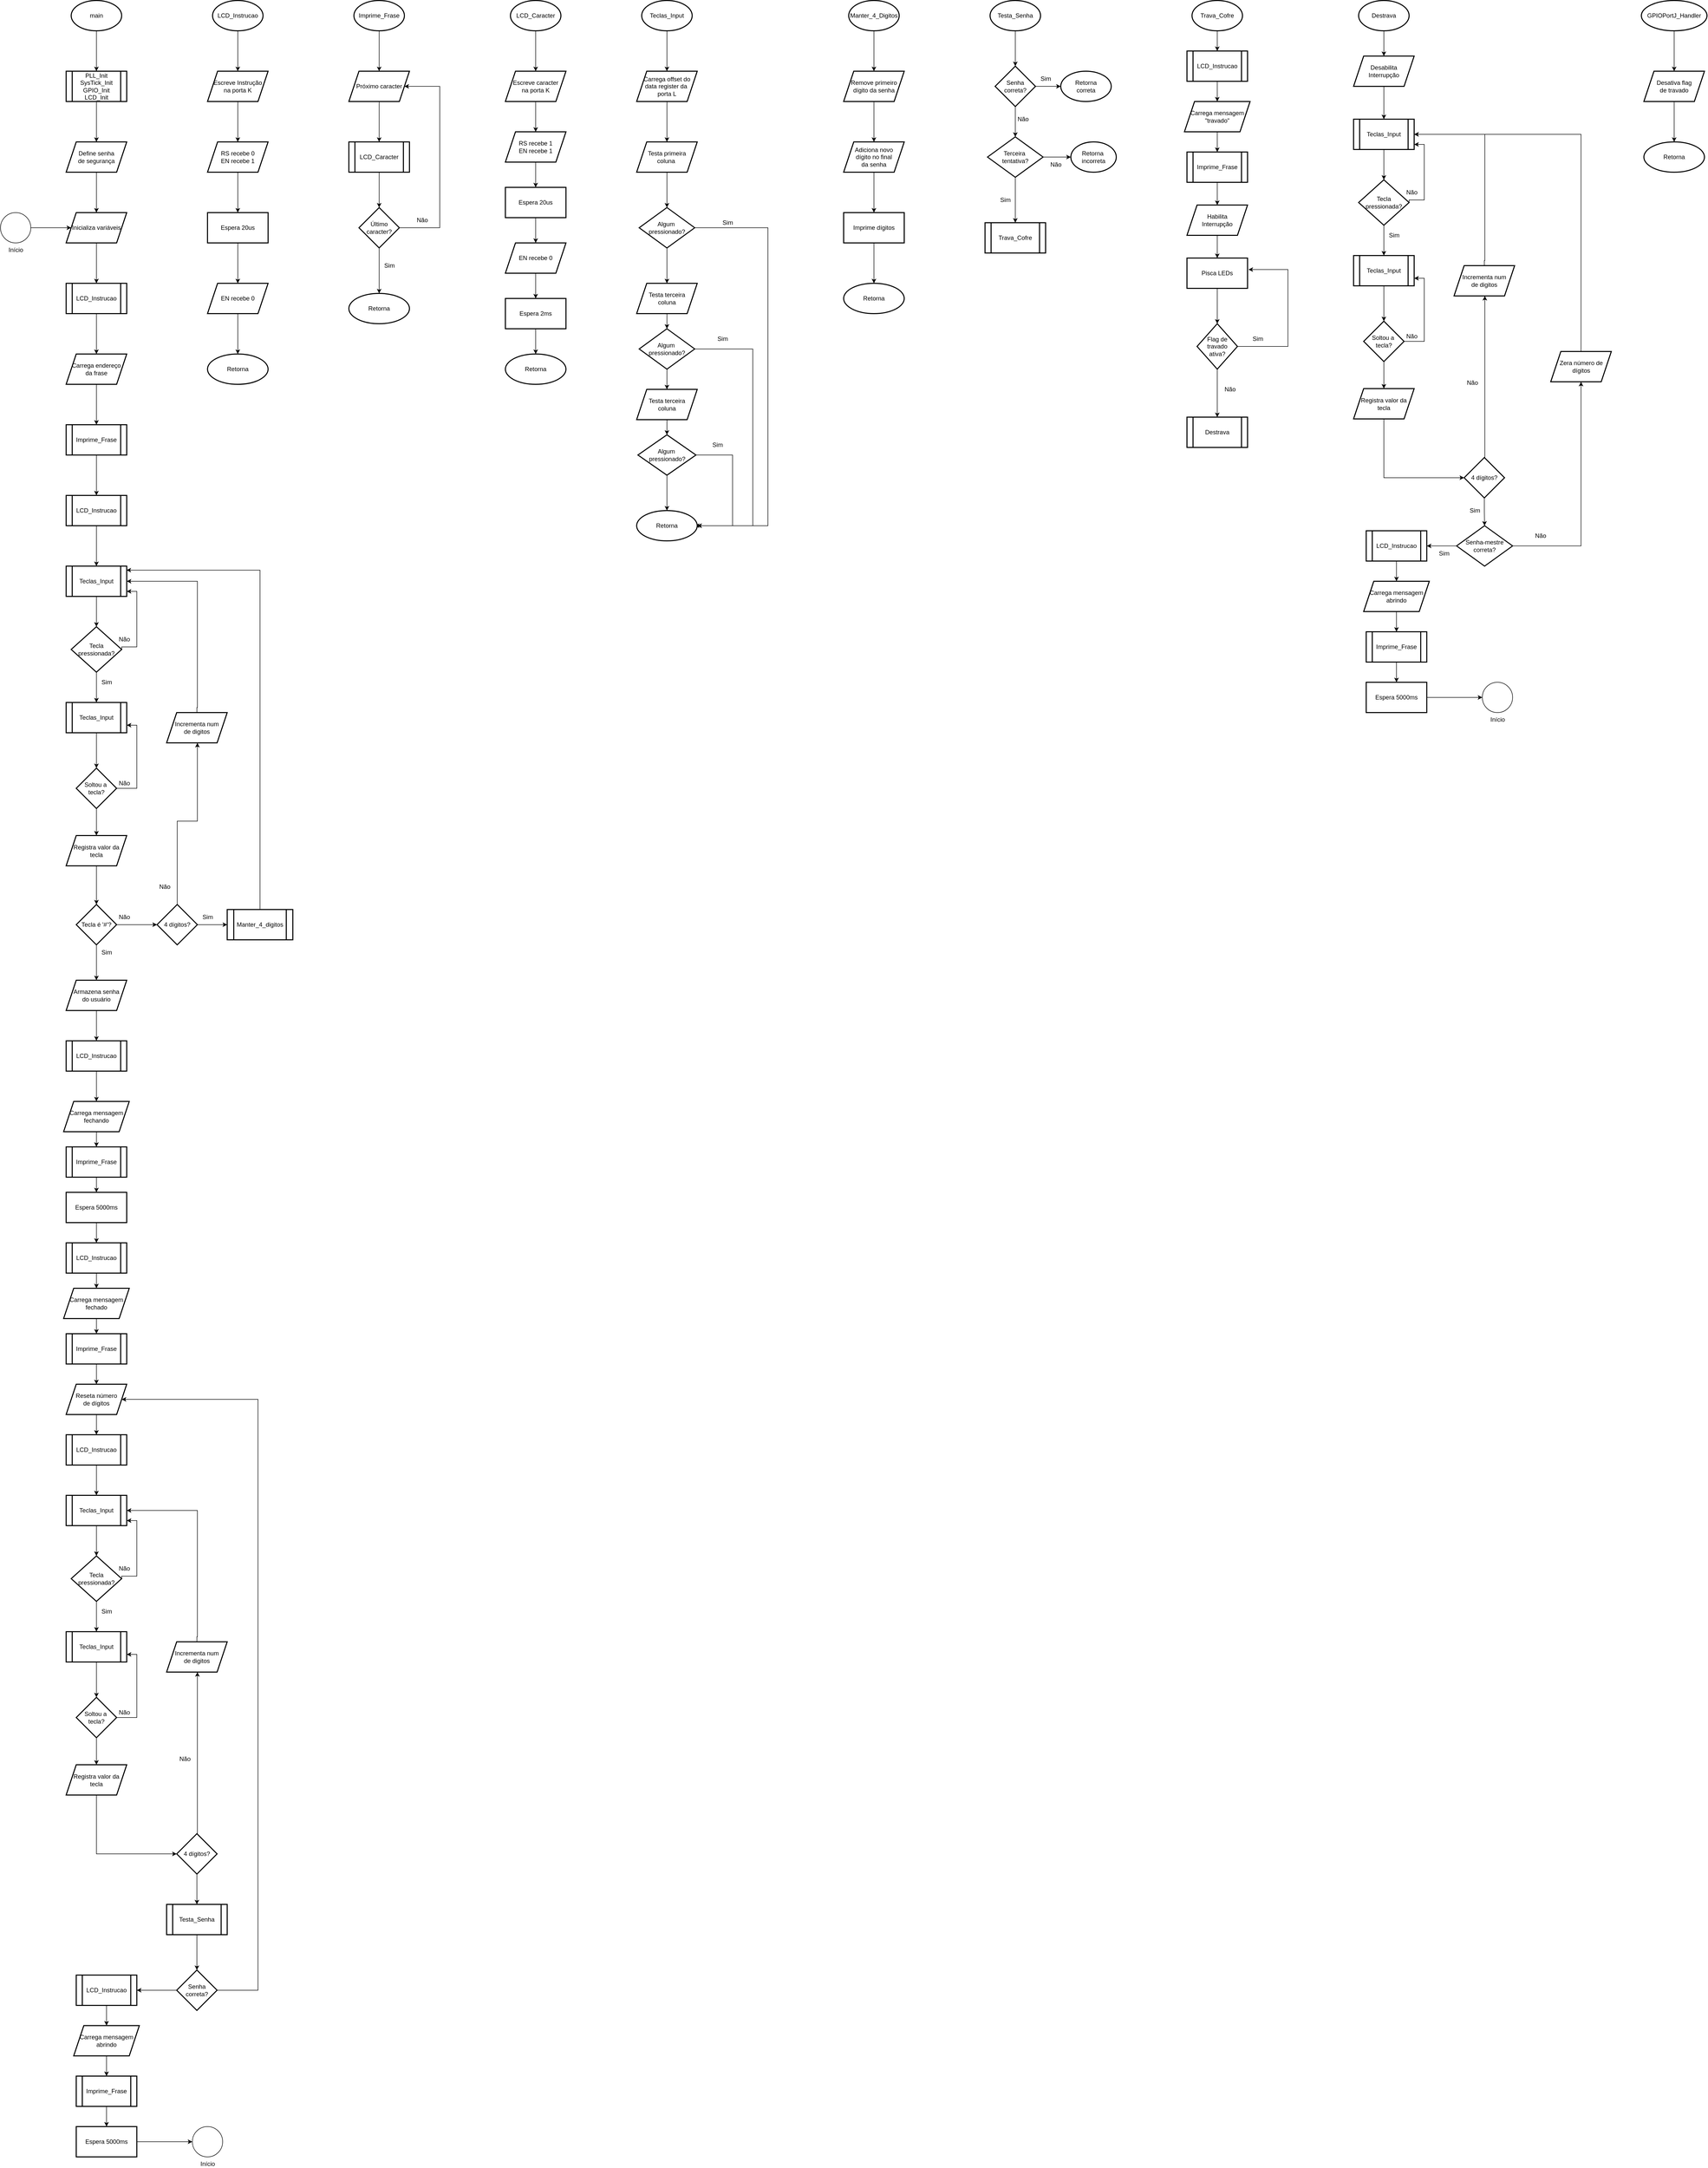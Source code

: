 <mxfile version="20.4.1" type="github">
  <diagram id="UTU7B4BX7s7ryXhosXcS" name="Página-1">
    <mxGraphModel dx="5567" dy="2527" grid="1" gridSize="10" guides="1" tooltips="1" connect="1" arrows="1" fold="1" page="1" pageScale="1" pageWidth="827" pageHeight="1169" math="0" shadow="0">
      <root>
        <mxCell id="0" />
        <mxCell id="1" parent="0" />
        <mxCell id="EV7lermYukF3hhmblFqu-3" value="" style="edgeStyle=orthogonalEdgeStyle;rounded=0;orthogonalLoop=1;jettySize=auto;html=1;" parent="1" source="EV7lermYukF3hhmblFqu-1" target="EV7lermYukF3hhmblFqu-2" edge="1">
          <mxGeometry relative="1" as="geometry" />
        </mxCell>
        <mxCell id="EV7lermYukF3hhmblFqu-1" value="main" style="strokeWidth=2;html=1;shape=mxgraph.flowchart.start_1;whiteSpace=wrap;" parent="1" vertex="1">
          <mxGeometry x="40" y="40" width="100" height="60" as="geometry" />
        </mxCell>
        <mxCell id="EV7lermYukF3hhmblFqu-11" value="" style="edgeStyle=orthogonalEdgeStyle;rounded=0;orthogonalLoop=1;jettySize=auto;html=1;" parent="1" source="EV7lermYukF3hhmblFqu-2" target="EV7lermYukF3hhmblFqu-10" edge="1">
          <mxGeometry relative="1" as="geometry" />
        </mxCell>
        <mxCell id="EV7lermYukF3hhmblFqu-2" value="PLL_Init&lt;br&gt;SysTick_Init&lt;br&gt;GPIO_Init&lt;br&gt;LCD_Init" style="shape=process;whiteSpace=wrap;html=1;backgroundOutline=1;strokeWidth=2;" parent="1" vertex="1">
          <mxGeometry x="30" y="180" width="120" height="60" as="geometry" />
        </mxCell>
        <mxCell id="EV7lermYukF3hhmblFqu-13" value="" style="edgeStyle=orthogonalEdgeStyle;rounded=0;orthogonalLoop=1;jettySize=auto;html=1;" parent="1" source="EV7lermYukF3hhmblFqu-10" target="EV7lermYukF3hhmblFqu-12" edge="1">
          <mxGeometry relative="1" as="geometry" />
        </mxCell>
        <mxCell id="EV7lermYukF3hhmblFqu-10" value="Define senha&lt;br&gt;de segurança" style="shape=parallelogram;perimeter=parallelogramPerimeter;whiteSpace=wrap;html=1;fixedSize=1;strokeWidth=2;" parent="1" vertex="1">
          <mxGeometry x="30" y="320" width="120" height="60" as="geometry" />
        </mxCell>
        <mxCell id="EV7lermYukF3hhmblFqu-15" value="" style="edgeStyle=orthogonalEdgeStyle;rounded=0;orthogonalLoop=1;jettySize=auto;html=1;" parent="1" source="EV7lermYukF3hhmblFqu-12" target="EV7lermYukF3hhmblFqu-14" edge="1">
          <mxGeometry relative="1" as="geometry" />
        </mxCell>
        <mxCell id="EV7lermYukF3hhmblFqu-12" value="Inicializa variáveis" style="shape=parallelogram;perimeter=parallelogramPerimeter;whiteSpace=wrap;html=1;fixedSize=1;strokeWidth=2;" parent="1" vertex="1">
          <mxGeometry x="30" y="460" width="120" height="60" as="geometry" />
        </mxCell>
        <mxCell id="EV7lermYukF3hhmblFqu-18" value="" style="edgeStyle=orthogonalEdgeStyle;rounded=0;orthogonalLoop=1;jettySize=auto;html=1;" parent="1" source="EV7lermYukF3hhmblFqu-14" target="EV7lermYukF3hhmblFqu-17" edge="1">
          <mxGeometry relative="1" as="geometry" />
        </mxCell>
        <mxCell id="EV7lermYukF3hhmblFqu-14" value="LCD_Instrucao" style="shape=process;whiteSpace=wrap;html=1;backgroundOutline=1;strokeWidth=2;" parent="1" vertex="1">
          <mxGeometry x="30" y="600" width="120" height="60" as="geometry" />
        </mxCell>
        <mxCell id="EV7lermYukF3hhmblFqu-33" value="" style="edgeStyle=orthogonalEdgeStyle;rounded=0;orthogonalLoop=1;jettySize=auto;html=1;" parent="1" source="EV7lermYukF3hhmblFqu-16" target="EV7lermYukF3hhmblFqu-32" edge="1">
          <mxGeometry relative="1" as="geometry" />
        </mxCell>
        <mxCell id="EV7lermYukF3hhmblFqu-16" value="LCD_Instrucao" style="strokeWidth=2;html=1;shape=mxgraph.flowchart.start_1;whiteSpace=wrap;" parent="1" vertex="1">
          <mxGeometry x="320" y="40" width="100" height="60" as="geometry" />
        </mxCell>
        <mxCell id="EV7lermYukF3hhmblFqu-22" value="" style="edgeStyle=orthogonalEdgeStyle;rounded=0;orthogonalLoop=1;jettySize=auto;html=1;" parent="1" source="EV7lermYukF3hhmblFqu-17" target="EV7lermYukF3hhmblFqu-21" edge="1">
          <mxGeometry relative="1" as="geometry" />
        </mxCell>
        <mxCell id="EV7lermYukF3hhmblFqu-17" value="Carrega endereço&lt;br&gt;da frase" style="shape=parallelogram;perimeter=parallelogramPerimeter;whiteSpace=wrap;html=1;fixedSize=1;strokeWidth=2;" parent="1" vertex="1">
          <mxGeometry x="30" y="740" width="120" height="60" as="geometry" />
        </mxCell>
        <mxCell id="EV7lermYukF3hhmblFqu-24" value="" style="edgeStyle=orthogonalEdgeStyle;rounded=0;orthogonalLoop=1;jettySize=auto;html=1;" parent="1" source="EV7lermYukF3hhmblFqu-21" target="EV7lermYukF3hhmblFqu-23" edge="1">
          <mxGeometry relative="1" as="geometry" />
        </mxCell>
        <mxCell id="EV7lermYukF3hhmblFqu-21" value="Imprime_Frase" style="shape=process;whiteSpace=wrap;html=1;backgroundOutline=1;strokeWidth=2;" parent="1" vertex="1">
          <mxGeometry x="30" y="880" width="120" height="60" as="geometry" />
        </mxCell>
        <mxCell id="EV7lermYukF3hhmblFqu-65" value="" style="edgeStyle=orthogonalEdgeStyle;rounded=0;orthogonalLoop=1;jettySize=auto;html=1;" parent="1" source="EV7lermYukF3hhmblFqu-23" target="EV7lermYukF3hhmblFqu-64" edge="1">
          <mxGeometry relative="1" as="geometry" />
        </mxCell>
        <mxCell id="EV7lermYukF3hhmblFqu-23" value="LCD_Instrucao" style="shape=process;whiteSpace=wrap;html=1;backgroundOutline=1;strokeWidth=2;" parent="1" vertex="1">
          <mxGeometry x="30" y="1020" width="120" height="60" as="geometry" />
        </mxCell>
        <mxCell id="EV7lermYukF3hhmblFqu-43" value="" style="edgeStyle=orthogonalEdgeStyle;rounded=0;orthogonalLoop=1;jettySize=auto;html=1;" parent="1" source="EV7lermYukF3hhmblFqu-29" target="EV7lermYukF3hhmblFqu-42" edge="1">
          <mxGeometry relative="1" as="geometry" />
        </mxCell>
        <mxCell id="EV7lermYukF3hhmblFqu-29" value="Imprime_Frase" style="strokeWidth=2;html=1;shape=mxgraph.flowchart.start_1;whiteSpace=wrap;" parent="1" vertex="1">
          <mxGeometry x="600" y="40" width="100" height="60" as="geometry" />
        </mxCell>
        <mxCell id="EV7lermYukF3hhmblFqu-35" value="" style="edgeStyle=orthogonalEdgeStyle;rounded=0;orthogonalLoop=1;jettySize=auto;html=1;" parent="1" source="EV7lermYukF3hhmblFqu-32" target="EV7lermYukF3hhmblFqu-34" edge="1">
          <mxGeometry relative="1" as="geometry" />
        </mxCell>
        <mxCell id="EV7lermYukF3hhmblFqu-32" value="Escreve Instrução&lt;br&gt;na porta K" style="shape=parallelogram;perimeter=parallelogramPerimeter;whiteSpace=wrap;html=1;fixedSize=1;strokeWidth=2;" parent="1" vertex="1">
          <mxGeometry x="310" y="180" width="120" height="60" as="geometry" />
        </mxCell>
        <mxCell id="EV7lermYukF3hhmblFqu-37" value="" style="edgeStyle=orthogonalEdgeStyle;rounded=0;orthogonalLoop=1;jettySize=auto;html=1;" parent="1" source="EV7lermYukF3hhmblFqu-34" target="EV7lermYukF3hhmblFqu-36" edge="1">
          <mxGeometry relative="1" as="geometry" />
        </mxCell>
        <mxCell id="EV7lermYukF3hhmblFqu-34" value="RS recebe 0&lt;br&gt;EN recebe 1" style="shape=parallelogram;perimeter=parallelogramPerimeter;whiteSpace=wrap;html=1;fixedSize=1;strokeWidth=2;" parent="1" vertex="1">
          <mxGeometry x="310" y="320" width="120" height="60" as="geometry" />
        </mxCell>
        <mxCell id="EV7lermYukF3hhmblFqu-39" value="" style="edgeStyle=orthogonalEdgeStyle;rounded=0;orthogonalLoop=1;jettySize=auto;html=1;" parent="1" source="EV7lermYukF3hhmblFqu-36" target="EV7lermYukF3hhmblFqu-38" edge="1">
          <mxGeometry relative="1" as="geometry" />
        </mxCell>
        <mxCell id="EV7lermYukF3hhmblFqu-36" value="Espera 20us" style="whiteSpace=wrap;html=1;strokeWidth=2;" parent="1" vertex="1">
          <mxGeometry x="310" y="460" width="120" height="60" as="geometry" />
        </mxCell>
        <mxCell id="EV7lermYukF3hhmblFqu-41" value="" style="edgeStyle=orthogonalEdgeStyle;rounded=0;orthogonalLoop=1;jettySize=auto;html=1;" parent="1" source="EV7lermYukF3hhmblFqu-38" target="EV7lermYukF3hhmblFqu-40" edge="1">
          <mxGeometry relative="1" as="geometry" />
        </mxCell>
        <mxCell id="EV7lermYukF3hhmblFqu-38" value="EN recebe 0" style="shape=parallelogram;perimeter=parallelogramPerimeter;whiteSpace=wrap;html=1;fixedSize=1;strokeWidth=2;" parent="1" vertex="1">
          <mxGeometry x="310" y="600" width="120" height="60" as="geometry" />
        </mxCell>
        <mxCell id="EV7lermYukF3hhmblFqu-40" value="Retorna" style="ellipse;whiteSpace=wrap;html=1;strokeWidth=2;" parent="1" vertex="1">
          <mxGeometry x="310" y="740" width="120" height="60" as="geometry" />
        </mxCell>
        <mxCell id="EV7lermYukF3hhmblFqu-45" value="" style="edgeStyle=orthogonalEdgeStyle;rounded=0;orthogonalLoop=1;jettySize=auto;html=1;" parent="1" source="EV7lermYukF3hhmblFqu-42" target="EV7lermYukF3hhmblFqu-44" edge="1">
          <mxGeometry relative="1" as="geometry" />
        </mxCell>
        <mxCell id="EV7lermYukF3hhmblFqu-42" value="Próximo caracter" style="shape=parallelogram;perimeter=parallelogramPerimeter;whiteSpace=wrap;html=1;fixedSize=1;strokeWidth=2;" parent="1" vertex="1">
          <mxGeometry x="590" y="180" width="120" height="60" as="geometry" />
        </mxCell>
        <mxCell id="EV7lermYukF3hhmblFqu-47" value="" style="edgeStyle=orthogonalEdgeStyle;rounded=0;orthogonalLoop=1;jettySize=auto;html=1;" parent="1" source="EV7lermYukF3hhmblFqu-44" target="EV7lermYukF3hhmblFqu-46" edge="1">
          <mxGeometry relative="1" as="geometry" />
        </mxCell>
        <mxCell id="EV7lermYukF3hhmblFqu-44" value="LCD_Caracter" style="shape=process;whiteSpace=wrap;html=1;backgroundOutline=1;strokeWidth=2;" parent="1" vertex="1">
          <mxGeometry x="590" y="320" width="120" height="60" as="geometry" />
        </mxCell>
        <mxCell id="EV7lermYukF3hhmblFqu-49" value="" style="edgeStyle=orthogonalEdgeStyle;rounded=0;orthogonalLoop=1;jettySize=auto;html=1;" parent="1" source="EV7lermYukF3hhmblFqu-46" target="EV7lermYukF3hhmblFqu-48" edge="1">
          <mxGeometry relative="1" as="geometry" />
        </mxCell>
        <mxCell id="EV7lermYukF3hhmblFqu-50" style="edgeStyle=orthogonalEdgeStyle;rounded=0;orthogonalLoop=1;jettySize=auto;html=1;exitX=1;exitY=0.5;exitDx=0;exitDy=0;entryX=1;entryY=0.5;entryDx=0;entryDy=0;" parent="1" source="EV7lermYukF3hhmblFqu-46" target="EV7lermYukF3hhmblFqu-42" edge="1">
          <mxGeometry relative="1" as="geometry">
            <mxPoint x="820" y="200" as="targetPoint" />
            <Array as="points">
              <mxPoint x="770" y="490" />
              <mxPoint x="770" y="210" />
            </Array>
          </mxGeometry>
        </mxCell>
        <mxCell id="EV7lermYukF3hhmblFqu-46" value="Último caracter?" style="rhombus;whiteSpace=wrap;html=1;strokeWidth=2;" parent="1" vertex="1">
          <mxGeometry x="610" y="450" width="80" height="80" as="geometry" />
        </mxCell>
        <mxCell id="EV7lermYukF3hhmblFqu-48" value="Retorna" style="ellipse;whiteSpace=wrap;html=1;strokeWidth=2;" parent="1" vertex="1">
          <mxGeometry x="590" y="620" width="120" height="60" as="geometry" />
        </mxCell>
        <mxCell id="EV7lermYukF3hhmblFqu-51" value="Sim" style="text;html=1;align=center;verticalAlign=middle;resizable=0;points=[];autosize=1;strokeColor=none;fillColor=none;" parent="1" vertex="1">
          <mxGeometry x="650" y="550" width="40" height="30" as="geometry" />
        </mxCell>
        <mxCell id="EV7lermYukF3hhmblFqu-52" value="Não" style="text;html=1;align=center;verticalAlign=middle;resizable=0;points=[];autosize=1;strokeColor=none;fillColor=none;" parent="1" vertex="1">
          <mxGeometry x="710" y="460" width="50" height="30" as="geometry" />
        </mxCell>
        <mxCell id="EV7lermYukF3hhmblFqu-190" value="" style="edgeStyle=orthogonalEdgeStyle;rounded=0;orthogonalLoop=1;jettySize=auto;html=1;" parent="1" source="EV7lermYukF3hhmblFqu-53" target="EV7lermYukF3hhmblFqu-189" edge="1">
          <mxGeometry relative="1" as="geometry" />
        </mxCell>
        <mxCell id="EV7lermYukF3hhmblFqu-53" value="LCD_Caracter" style="strokeWidth=2;html=1;shape=mxgraph.flowchart.start_1;whiteSpace=wrap;" parent="1" vertex="1">
          <mxGeometry x="910" y="40" width="100" height="60" as="geometry" />
        </mxCell>
        <mxCell id="EV7lermYukF3hhmblFqu-67" value="" style="edgeStyle=orthogonalEdgeStyle;rounded=0;orthogonalLoop=1;jettySize=auto;html=1;" parent="1" source="EV7lermYukF3hhmblFqu-64" target="EV7lermYukF3hhmblFqu-66" edge="1">
          <mxGeometry relative="1" as="geometry" />
        </mxCell>
        <mxCell id="EV7lermYukF3hhmblFqu-64" value="Teclas_Input" style="shape=process;whiteSpace=wrap;html=1;backgroundOutline=1;strokeWidth=2;" parent="1" vertex="1">
          <mxGeometry x="30" y="1160" width="120" height="60" as="geometry" />
        </mxCell>
        <mxCell id="EV7lermYukF3hhmblFqu-68" style="edgeStyle=orthogonalEdgeStyle;rounded=0;orthogonalLoop=1;jettySize=auto;html=1;exitX=1;exitY=0.5;exitDx=0;exitDy=0;" parent="1" source="EV7lermYukF3hhmblFqu-66" edge="1">
          <mxGeometry relative="1" as="geometry">
            <mxPoint x="150" y="1210" as="targetPoint" />
            <Array as="points">
              <mxPoint x="140" y="1320" />
              <mxPoint x="170" y="1320" />
              <mxPoint x="170" y="1210" />
              <mxPoint x="150" y="1210" />
            </Array>
          </mxGeometry>
        </mxCell>
        <mxCell id="EV7lermYukF3hhmblFqu-72" value="" style="edgeStyle=orthogonalEdgeStyle;rounded=0;orthogonalLoop=1;jettySize=auto;html=1;" parent="1" source="EV7lermYukF3hhmblFqu-66" target="EV7lermYukF3hhmblFqu-71" edge="1">
          <mxGeometry relative="1" as="geometry" />
        </mxCell>
        <mxCell id="EV7lermYukF3hhmblFqu-66" value="Tecla&lt;br&gt;pressionada?" style="rhombus;whiteSpace=wrap;html=1;strokeWidth=2;" parent="1" vertex="1">
          <mxGeometry x="40" y="1280" width="100" height="90" as="geometry" />
        </mxCell>
        <mxCell id="EV7lermYukF3hhmblFqu-69" value="Não" style="text;html=1;align=center;verticalAlign=middle;resizable=0;points=[];autosize=1;strokeColor=none;fillColor=none;" parent="1" vertex="1">
          <mxGeometry x="120" y="1290" width="50" height="30" as="geometry" />
        </mxCell>
        <mxCell id="EV7lermYukF3hhmblFqu-74" value="" style="edgeStyle=orthogonalEdgeStyle;rounded=0;orthogonalLoop=1;jettySize=auto;html=1;" parent="1" source="EV7lermYukF3hhmblFqu-71" target="EV7lermYukF3hhmblFqu-73" edge="1">
          <mxGeometry relative="1" as="geometry" />
        </mxCell>
        <mxCell id="EV7lermYukF3hhmblFqu-71" value="Teclas_Input" style="shape=process;whiteSpace=wrap;html=1;backgroundOutline=1;strokeWidth=2;" parent="1" vertex="1">
          <mxGeometry x="30" y="1430" width="120" height="60" as="geometry" />
        </mxCell>
        <mxCell id="EV7lermYukF3hhmblFqu-75" style="edgeStyle=orthogonalEdgeStyle;rounded=0;orthogonalLoop=1;jettySize=auto;html=1;exitX=1;exitY=0.5;exitDx=0;exitDy=0;entryX=1;entryY=0.75;entryDx=0;entryDy=0;" parent="1" source="EV7lermYukF3hhmblFqu-73" target="EV7lermYukF3hhmblFqu-71" edge="1">
          <mxGeometry relative="1" as="geometry">
            <mxPoint x="190" y="1460" as="targetPoint" />
            <Array as="points">
              <mxPoint x="170" y="1600" />
              <mxPoint x="170" y="1475" />
            </Array>
          </mxGeometry>
        </mxCell>
        <mxCell id="EV7lermYukF3hhmblFqu-81" value="" style="edgeStyle=orthogonalEdgeStyle;rounded=0;orthogonalLoop=1;jettySize=auto;html=1;" parent="1" source="EV7lermYukF3hhmblFqu-73" target="EV7lermYukF3hhmblFqu-80" edge="1">
          <mxGeometry relative="1" as="geometry" />
        </mxCell>
        <mxCell id="EV7lermYukF3hhmblFqu-73" value="Soltou a&amp;nbsp;&lt;br&gt;tecla?" style="rhombus;whiteSpace=wrap;html=1;strokeWidth=2;" parent="1" vertex="1">
          <mxGeometry x="50" y="1560" width="80" height="80" as="geometry" />
        </mxCell>
        <mxCell id="EV7lermYukF3hhmblFqu-76" value="Não" style="text;html=1;align=center;verticalAlign=middle;resizable=0;points=[];autosize=1;strokeColor=none;fillColor=none;" parent="1" vertex="1">
          <mxGeometry x="120" y="1575" width="50" height="30" as="geometry" />
        </mxCell>
        <mxCell id="EV7lermYukF3hhmblFqu-77" value="Sim" style="text;html=1;align=center;verticalAlign=middle;resizable=0;points=[];autosize=1;strokeColor=none;fillColor=none;" parent="1" vertex="1">
          <mxGeometry x="90" y="1375" width="40" height="30" as="geometry" />
        </mxCell>
        <mxCell id="EV7lermYukF3hhmblFqu-93" style="edgeStyle=orthogonalEdgeStyle;rounded=0;orthogonalLoop=1;jettySize=auto;html=1;exitX=0.5;exitY=1;exitDx=0;exitDy=0;entryX=0.5;entryY=0;entryDx=0;entryDy=0;" parent="1" source="EV7lermYukF3hhmblFqu-80" target="EV7lermYukF3hhmblFqu-82" edge="1">
          <mxGeometry relative="1" as="geometry" />
        </mxCell>
        <mxCell id="EV7lermYukF3hhmblFqu-80" value="Registra valor da&lt;br&gt;tecla" style="shape=parallelogram;perimeter=parallelogramPerimeter;whiteSpace=wrap;html=1;fixedSize=1;strokeWidth=2;" parent="1" vertex="1">
          <mxGeometry x="30" y="1693.5" width="120" height="60" as="geometry" />
        </mxCell>
        <mxCell id="EV7lermYukF3hhmblFqu-87" value="" style="edgeStyle=orthogonalEdgeStyle;rounded=0;orthogonalLoop=1;jettySize=auto;html=1;" parent="1" source="EV7lermYukF3hhmblFqu-82" target="EV7lermYukF3hhmblFqu-86" edge="1">
          <mxGeometry relative="1" as="geometry" />
        </mxCell>
        <mxCell id="EV7lermYukF3hhmblFqu-99" value="" style="edgeStyle=orthogonalEdgeStyle;rounded=0;orthogonalLoop=1;jettySize=auto;html=1;" parent="1" source="EV7lermYukF3hhmblFqu-82" target="EV7lermYukF3hhmblFqu-98" edge="1">
          <mxGeometry relative="1" as="geometry">
            <Array as="points">
              <mxPoint x="250" y="1870" />
            </Array>
          </mxGeometry>
        </mxCell>
        <mxCell id="EV7lermYukF3hhmblFqu-82" value="Tecla é &#39;#&#39;?" style="rhombus;whiteSpace=wrap;html=1;strokeWidth=2;" parent="1" vertex="1">
          <mxGeometry x="50" y="1830" width="80" height="80" as="geometry" />
        </mxCell>
        <mxCell id="EV7lermYukF3hhmblFqu-117" style="edgeStyle=orthogonalEdgeStyle;rounded=0;orthogonalLoop=1;jettySize=auto;html=1;exitX=0.5;exitY=1;exitDx=0;exitDy=0;entryX=0.5;entryY=0;entryDx=0;entryDy=0;" parent="1" source="EV7lermYukF3hhmblFqu-86" target="EV7lermYukF3hhmblFqu-114" edge="1">
          <mxGeometry relative="1" as="geometry" />
        </mxCell>
        <mxCell id="EV7lermYukF3hhmblFqu-86" value="Armazena senha&lt;br&gt;do usuário" style="shape=parallelogram;perimeter=parallelogramPerimeter;whiteSpace=wrap;html=1;fixedSize=1;strokeWidth=2;" parent="1" vertex="1">
          <mxGeometry x="30" y="1980" width="120" height="60" as="geometry" />
        </mxCell>
        <mxCell id="EV7lermYukF3hhmblFqu-96" value="Não" style="text;html=1;align=center;verticalAlign=middle;resizable=0;points=[];autosize=1;strokeColor=none;fillColor=none;" parent="1" vertex="1">
          <mxGeometry x="120" y="1840" width="50" height="30" as="geometry" />
        </mxCell>
        <mxCell id="EV7lermYukF3hhmblFqu-97" value="Sim" style="text;html=1;align=center;verticalAlign=middle;resizable=0;points=[];autosize=1;strokeColor=none;fillColor=none;" parent="1" vertex="1">
          <mxGeometry x="90" y="1910" width="40" height="30" as="geometry" />
        </mxCell>
        <mxCell id="EV7lermYukF3hhmblFqu-102" value="" style="edgeStyle=orthogonalEdgeStyle;rounded=0;orthogonalLoop=1;jettySize=auto;html=1;" parent="1" source="EV7lermYukF3hhmblFqu-98" target="EV7lermYukF3hhmblFqu-101" edge="1">
          <mxGeometry relative="1" as="geometry" />
        </mxCell>
        <mxCell id="EV7lermYukF3hhmblFqu-105" value="" style="edgeStyle=orthogonalEdgeStyle;rounded=0;orthogonalLoop=1;jettySize=auto;html=1;" parent="1" source="EV7lermYukF3hhmblFqu-98" target="EV7lermYukF3hhmblFqu-104" edge="1">
          <mxGeometry relative="1" as="geometry">
            <Array as="points">
              <mxPoint x="250" y="1665" />
              <mxPoint x="290" y="1665" />
            </Array>
          </mxGeometry>
        </mxCell>
        <mxCell id="EV7lermYukF3hhmblFqu-98" value="4 dígitos?" style="rhombus;whiteSpace=wrap;html=1;strokeWidth=2;" parent="1" vertex="1">
          <mxGeometry x="210" y="1830" width="80" height="80" as="geometry" />
        </mxCell>
        <mxCell id="EV7lermYukF3hhmblFqu-107" style="edgeStyle=orthogonalEdgeStyle;rounded=0;orthogonalLoop=1;jettySize=auto;html=1;exitX=0.5;exitY=0;exitDx=0;exitDy=0;entryX=0.996;entryY=0.133;entryDx=0;entryDy=0;entryPerimeter=0;" parent="1" source="EV7lermYukF3hhmblFqu-101" target="EV7lermYukF3hhmblFqu-64" edge="1">
          <mxGeometry relative="1" as="geometry">
            <mxPoint x="410" y="1169.167" as="targetPoint" />
          </mxGeometry>
        </mxCell>
        <mxCell id="EV7lermYukF3hhmblFqu-101" value="Manter_4_digitos" style="shape=process;whiteSpace=wrap;html=1;backgroundOutline=1;strokeWidth=2;" parent="1" vertex="1">
          <mxGeometry x="349" y="1840" width="130" height="60" as="geometry" />
        </mxCell>
        <mxCell id="EV7lermYukF3hhmblFqu-106" style="edgeStyle=orthogonalEdgeStyle;rounded=0;orthogonalLoop=1;jettySize=auto;html=1;exitX=0.5;exitY=0;exitDx=0;exitDy=0;entryX=1;entryY=0.5;entryDx=0;entryDy=0;" parent="1" source="EV7lermYukF3hhmblFqu-104" target="EV7lermYukF3hhmblFqu-64" edge="1">
          <mxGeometry relative="1" as="geometry">
            <mxPoint x="250.333" y="1179.167" as="targetPoint" />
            <Array as="points">
              <mxPoint x="290" y="1440" />
              <mxPoint x="290" y="1190" />
            </Array>
          </mxGeometry>
        </mxCell>
        <mxCell id="EV7lermYukF3hhmblFqu-104" value="Incrementa num&lt;br&gt;de digitos" style="shape=parallelogram;perimeter=parallelogramPerimeter;whiteSpace=wrap;html=1;fixedSize=1;strokeWidth=2;" parent="1" vertex="1">
          <mxGeometry x="229" y="1450" width="120" height="60" as="geometry" />
        </mxCell>
        <mxCell id="EV7lermYukF3hhmblFqu-108" value="Sim" style="text;html=1;align=center;verticalAlign=middle;resizable=0;points=[];autosize=1;strokeColor=none;fillColor=none;" parent="1" vertex="1">
          <mxGeometry x="290" y="1840" width="40" height="30" as="geometry" />
        </mxCell>
        <mxCell id="EV7lermYukF3hhmblFqu-109" value="Não" style="text;html=1;align=center;verticalAlign=middle;resizable=0;points=[];autosize=1;strokeColor=none;fillColor=none;" parent="1" vertex="1">
          <mxGeometry x="200" y="1780" width="50" height="30" as="geometry" />
        </mxCell>
        <mxCell id="EV7lermYukF3hhmblFqu-120" value="" style="edgeStyle=orthogonalEdgeStyle;rounded=0;orthogonalLoop=1;jettySize=auto;html=1;" parent="1" source="EV7lermYukF3hhmblFqu-110" target="EV7lermYukF3hhmblFqu-119" edge="1">
          <mxGeometry relative="1" as="geometry" />
        </mxCell>
        <mxCell id="EV7lermYukF3hhmblFqu-110" value="Carrega mensagem&lt;br&gt;fechando" style="shape=parallelogram;perimeter=parallelogramPerimeter;whiteSpace=wrap;html=1;fixedSize=1;strokeWidth=2;" parent="1" vertex="1">
          <mxGeometry x="25" y="2220" width="130" height="60" as="geometry" />
        </mxCell>
        <mxCell id="EV7lermYukF3hhmblFqu-118" style="edgeStyle=orthogonalEdgeStyle;rounded=0;orthogonalLoop=1;jettySize=auto;html=1;exitX=0.5;exitY=1;exitDx=0;exitDy=0;entryX=0.5;entryY=0;entryDx=0;entryDy=0;" parent="1" source="EV7lermYukF3hhmblFqu-114" target="EV7lermYukF3hhmblFqu-110" edge="1">
          <mxGeometry relative="1" as="geometry" />
        </mxCell>
        <mxCell id="EV7lermYukF3hhmblFqu-114" value="LCD_Instrucao" style="shape=process;whiteSpace=wrap;html=1;backgroundOutline=1;strokeWidth=2;" parent="1" vertex="1">
          <mxGeometry x="30" y="2100" width="120" height="60" as="geometry" />
        </mxCell>
        <mxCell id="EV7lermYukF3hhmblFqu-184" value="" style="edgeStyle=orthogonalEdgeStyle;rounded=0;orthogonalLoop=1;jettySize=auto;html=1;" parent="1" source="EV7lermYukF3hhmblFqu-119" target="EV7lermYukF3hhmblFqu-183" edge="1">
          <mxGeometry relative="1" as="geometry" />
        </mxCell>
        <mxCell id="EV7lermYukF3hhmblFqu-119" value="Imprime_Frase" style="shape=process;whiteSpace=wrap;html=1;backgroundOutline=1;strokeWidth=2;" parent="1" vertex="1">
          <mxGeometry x="30" y="2310" width="120" height="60" as="geometry" />
        </mxCell>
        <mxCell id="EV7lermYukF3hhmblFqu-124" value="" style="edgeStyle=orthogonalEdgeStyle;rounded=0;orthogonalLoop=1;jettySize=auto;html=1;" parent="1" source="EV7lermYukF3hhmblFqu-121" target="EV7lermYukF3hhmblFqu-123" edge="1">
          <mxGeometry relative="1" as="geometry" />
        </mxCell>
        <mxCell id="EV7lermYukF3hhmblFqu-121" value="LCD_Instrucao" style="shape=process;whiteSpace=wrap;html=1;backgroundOutline=1;strokeWidth=2;" parent="1" vertex="1">
          <mxGeometry x="30" y="2500" width="120" height="60" as="geometry" />
        </mxCell>
        <mxCell id="EV7lermYukF3hhmblFqu-126" value="" style="edgeStyle=orthogonalEdgeStyle;rounded=0;orthogonalLoop=1;jettySize=auto;html=1;" parent="1" source="EV7lermYukF3hhmblFqu-123" target="EV7lermYukF3hhmblFqu-125" edge="1">
          <mxGeometry relative="1" as="geometry" />
        </mxCell>
        <mxCell id="EV7lermYukF3hhmblFqu-123" value="Carrega mensagem&lt;br&gt;fechado" style="shape=parallelogram;perimeter=parallelogramPerimeter;whiteSpace=wrap;html=1;fixedSize=1;strokeWidth=2;" parent="1" vertex="1">
          <mxGeometry x="25" y="2590" width="130" height="60" as="geometry" />
        </mxCell>
        <mxCell id="EV7lermYukF3hhmblFqu-128" value="" style="edgeStyle=orthogonalEdgeStyle;rounded=0;orthogonalLoop=1;jettySize=auto;html=1;" parent="1" source="EV7lermYukF3hhmblFqu-125" target="EV7lermYukF3hhmblFqu-127" edge="1">
          <mxGeometry relative="1" as="geometry" />
        </mxCell>
        <mxCell id="EV7lermYukF3hhmblFqu-125" value="Imprime_Frase" style="shape=process;whiteSpace=wrap;html=1;backgroundOutline=1;strokeWidth=2;" parent="1" vertex="1">
          <mxGeometry x="30" y="2680" width="120" height="60" as="geometry" />
        </mxCell>
        <mxCell id="EV7lermYukF3hhmblFqu-130" value="" style="edgeStyle=orthogonalEdgeStyle;rounded=0;orthogonalLoop=1;jettySize=auto;html=1;" parent="1" source="EV7lermYukF3hhmblFqu-127" target="EV7lermYukF3hhmblFqu-129" edge="1">
          <mxGeometry relative="1" as="geometry" />
        </mxCell>
        <mxCell id="EV7lermYukF3hhmblFqu-127" value="Reseta número&lt;br&gt;de dígitos" style="shape=parallelogram;perimeter=parallelogramPerimeter;whiteSpace=wrap;html=1;fixedSize=1;strokeWidth=2;" parent="1" vertex="1">
          <mxGeometry x="30" y="2780" width="120" height="60" as="geometry" />
        </mxCell>
        <mxCell id="EV7lermYukF3hhmblFqu-162" style="edgeStyle=orthogonalEdgeStyle;rounded=0;orthogonalLoop=1;jettySize=auto;html=1;exitX=0.5;exitY=1;exitDx=0;exitDy=0;entryX=0.5;entryY=0;entryDx=0;entryDy=0;" parent="1" source="EV7lermYukF3hhmblFqu-129" target="EV7lermYukF3hhmblFqu-134" edge="1">
          <mxGeometry relative="1" as="geometry" />
        </mxCell>
        <mxCell id="EV7lermYukF3hhmblFqu-129" value="LCD_Instrucao" style="shape=process;whiteSpace=wrap;html=1;backgroundOutline=1;strokeWidth=2;" parent="1" vertex="1">
          <mxGeometry x="30" y="2880" width="120" height="60" as="geometry" />
        </mxCell>
        <mxCell id="EV7lermYukF3hhmblFqu-133" value="" style="edgeStyle=orthogonalEdgeStyle;rounded=0;orthogonalLoop=1;jettySize=auto;html=1;" parent="1" source="EV7lermYukF3hhmblFqu-134" target="EV7lermYukF3hhmblFqu-137" edge="1">
          <mxGeometry relative="1" as="geometry" />
        </mxCell>
        <mxCell id="EV7lermYukF3hhmblFqu-134" value="Teclas_Input" style="shape=process;whiteSpace=wrap;html=1;backgroundOutline=1;strokeWidth=2;" parent="1" vertex="1">
          <mxGeometry x="30" y="3000" width="120" height="60" as="geometry" />
        </mxCell>
        <mxCell id="EV7lermYukF3hhmblFqu-135" style="edgeStyle=orthogonalEdgeStyle;rounded=0;orthogonalLoop=1;jettySize=auto;html=1;exitX=1;exitY=0.5;exitDx=0;exitDy=0;" parent="1" source="EV7lermYukF3hhmblFqu-137" edge="1">
          <mxGeometry relative="1" as="geometry">
            <mxPoint x="150" y="3050" as="targetPoint" />
            <Array as="points">
              <mxPoint x="140" y="3160" />
              <mxPoint x="170" y="3160" />
              <mxPoint x="170" y="3050" />
              <mxPoint x="150" y="3050" />
            </Array>
          </mxGeometry>
        </mxCell>
        <mxCell id="EV7lermYukF3hhmblFqu-136" value="" style="edgeStyle=orthogonalEdgeStyle;rounded=0;orthogonalLoop=1;jettySize=auto;html=1;" parent="1" source="EV7lermYukF3hhmblFqu-137" target="EV7lermYukF3hhmblFqu-140" edge="1">
          <mxGeometry relative="1" as="geometry" />
        </mxCell>
        <mxCell id="EV7lermYukF3hhmblFqu-137" value="Tecla&lt;br&gt;pressionada?" style="rhombus;whiteSpace=wrap;html=1;strokeWidth=2;" parent="1" vertex="1">
          <mxGeometry x="40" y="3120" width="100" height="90" as="geometry" />
        </mxCell>
        <mxCell id="EV7lermYukF3hhmblFqu-138" value="Não" style="text;html=1;align=center;verticalAlign=middle;resizable=0;points=[];autosize=1;strokeColor=none;fillColor=none;" parent="1" vertex="1">
          <mxGeometry x="120" y="3130" width="50" height="30" as="geometry" />
        </mxCell>
        <mxCell id="EV7lermYukF3hhmblFqu-139" value="" style="edgeStyle=orthogonalEdgeStyle;rounded=0;orthogonalLoop=1;jettySize=auto;html=1;" parent="1" source="EV7lermYukF3hhmblFqu-140" target="EV7lermYukF3hhmblFqu-143" edge="1">
          <mxGeometry relative="1" as="geometry" />
        </mxCell>
        <mxCell id="EV7lermYukF3hhmblFqu-140" value="Teclas_Input" style="shape=process;whiteSpace=wrap;html=1;backgroundOutline=1;strokeWidth=2;" parent="1" vertex="1">
          <mxGeometry x="30" y="3270" width="120" height="60" as="geometry" />
        </mxCell>
        <mxCell id="EV7lermYukF3hhmblFqu-141" style="edgeStyle=orthogonalEdgeStyle;rounded=0;orthogonalLoop=1;jettySize=auto;html=1;exitX=1;exitY=0.5;exitDx=0;exitDy=0;entryX=1;entryY=0.75;entryDx=0;entryDy=0;" parent="1" source="EV7lermYukF3hhmblFqu-143" target="EV7lermYukF3hhmblFqu-140" edge="1">
          <mxGeometry relative="1" as="geometry">
            <mxPoint x="190" y="3300" as="targetPoint" />
            <Array as="points">
              <mxPoint x="170" y="3440" />
              <mxPoint x="170" y="3315" />
            </Array>
          </mxGeometry>
        </mxCell>
        <mxCell id="EV7lermYukF3hhmblFqu-142" value="" style="edgeStyle=orthogonalEdgeStyle;rounded=0;orthogonalLoop=1;jettySize=auto;html=1;" parent="1" source="EV7lermYukF3hhmblFqu-143" target="EV7lermYukF3hhmblFqu-147" edge="1">
          <mxGeometry relative="1" as="geometry" />
        </mxCell>
        <mxCell id="EV7lermYukF3hhmblFqu-143" value="Soltou a&amp;nbsp;&lt;br&gt;tecla?" style="rhombus;whiteSpace=wrap;html=1;strokeWidth=2;" parent="1" vertex="1">
          <mxGeometry x="50" y="3400" width="80" height="80" as="geometry" />
        </mxCell>
        <mxCell id="EV7lermYukF3hhmblFqu-144" value="Não" style="text;html=1;align=center;verticalAlign=middle;resizable=0;points=[];autosize=1;strokeColor=none;fillColor=none;" parent="1" vertex="1">
          <mxGeometry x="120" y="3415" width="50" height="30" as="geometry" />
        </mxCell>
        <mxCell id="EV7lermYukF3hhmblFqu-145" value="Sim" style="text;html=1;align=center;verticalAlign=middle;resizable=0;points=[];autosize=1;strokeColor=none;fillColor=none;" parent="1" vertex="1">
          <mxGeometry x="90" y="3215" width="40" height="30" as="geometry" />
        </mxCell>
        <mxCell id="EV7lermYukF3hhmblFqu-161" style="edgeStyle=orthogonalEdgeStyle;rounded=0;orthogonalLoop=1;jettySize=auto;html=1;exitX=0.5;exitY=1;exitDx=0;exitDy=0;entryX=0;entryY=0.5;entryDx=0;entryDy=0;" parent="1" source="EV7lermYukF3hhmblFqu-147" target="EV7lermYukF3hhmblFqu-154" edge="1">
          <mxGeometry relative="1" as="geometry">
            <mxPoint x="90.429" y="3720" as="targetPoint" />
          </mxGeometry>
        </mxCell>
        <mxCell id="EV7lermYukF3hhmblFqu-147" value="Registra valor da&lt;br&gt;tecla" style="shape=parallelogram;perimeter=parallelogramPerimeter;whiteSpace=wrap;html=1;fixedSize=1;strokeWidth=2;" parent="1" vertex="1">
          <mxGeometry x="30" y="3533.5" width="120" height="60" as="geometry" />
        </mxCell>
        <mxCell id="EV7lermYukF3hhmblFqu-153" value="" style="edgeStyle=orthogonalEdgeStyle;rounded=0;orthogonalLoop=1;jettySize=auto;html=1;" parent="1" source="EV7lermYukF3hhmblFqu-154" target="EV7lermYukF3hhmblFqu-158" edge="1">
          <mxGeometry relative="1" as="geometry">
            <Array as="points">
              <mxPoint x="290" y="3600" />
              <mxPoint x="290" y="3600" />
            </Array>
          </mxGeometry>
        </mxCell>
        <mxCell id="EV7lermYukF3hhmblFqu-170" value="" style="edgeStyle=orthogonalEdgeStyle;rounded=0;orthogonalLoop=1;jettySize=auto;html=1;" parent="1" source="EV7lermYukF3hhmblFqu-154" target="EV7lermYukF3hhmblFqu-169" edge="1">
          <mxGeometry relative="1" as="geometry" />
        </mxCell>
        <mxCell id="EV7lermYukF3hhmblFqu-154" value="4 dígitos?" style="rhombus;whiteSpace=wrap;html=1;strokeWidth=2;" parent="1" vertex="1">
          <mxGeometry x="249" y="3670" width="80" height="80" as="geometry" />
        </mxCell>
        <mxCell id="EV7lermYukF3hhmblFqu-157" style="edgeStyle=orthogonalEdgeStyle;rounded=0;orthogonalLoop=1;jettySize=auto;html=1;exitX=0.5;exitY=0;exitDx=0;exitDy=0;entryX=1;entryY=0.5;entryDx=0;entryDy=0;" parent="1" source="EV7lermYukF3hhmblFqu-158" target="EV7lermYukF3hhmblFqu-134" edge="1">
          <mxGeometry relative="1" as="geometry">
            <mxPoint x="250.333" y="3019.167" as="targetPoint" />
            <Array as="points">
              <mxPoint x="290" y="3280" />
              <mxPoint x="290" y="3030" />
            </Array>
          </mxGeometry>
        </mxCell>
        <mxCell id="EV7lermYukF3hhmblFqu-158" value="Incrementa num&lt;br&gt;de digitos" style="shape=parallelogram;perimeter=parallelogramPerimeter;whiteSpace=wrap;html=1;fixedSize=1;strokeWidth=2;" parent="1" vertex="1">
          <mxGeometry x="229" y="3290" width="120" height="60" as="geometry" />
        </mxCell>
        <mxCell id="EV7lermYukF3hhmblFqu-160" value="Não" style="text;html=1;align=center;verticalAlign=middle;resizable=0;points=[];autosize=1;strokeColor=none;fillColor=none;" parent="1" vertex="1">
          <mxGeometry x="240" y="3507" width="50" height="30" as="geometry" />
        </mxCell>
        <mxCell id="EV7lermYukF3hhmblFqu-174" value="" style="edgeStyle=orthogonalEdgeStyle;rounded=0;orthogonalLoop=1;jettySize=auto;html=1;" parent="1" source="EV7lermYukF3hhmblFqu-169" target="EV7lermYukF3hhmblFqu-173" edge="1">
          <mxGeometry relative="1" as="geometry" />
        </mxCell>
        <mxCell id="EV7lermYukF3hhmblFqu-169" value="Testa_Senha" style="shape=process;whiteSpace=wrap;html=1;backgroundOutline=1;strokeWidth=2;" parent="1" vertex="1">
          <mxGeometry x="229" y="3810" width="120" height="60" as="geometry" />
        </mxCell>
        <mxCell id="EV7lermYukF3hhmblFqu-175" style="edgeStyle=orthogonalEdgeStyle;rounded=0;orthogonalLoop=1;jettySize=auto;html=1;exitX=1;exitY=0.5;exitDx=0;exitDy=0;entryX=1;entryY=0.5;entryDx=0;entryDy=0;" parent="1" source="EV7lermYukF3hhmblFqu-173" target="EV7lermYukF3hhmblFqu-127" edge="1">
          <mxGeometry relative="1" as="geometry">
            <Array as="points">
              <mxPoint x="410" y="3980" />
              <mxPoint x="410" y="2810" />
            </Array>
          </mxGeometry>
        </mxCell>
        <mxCell id="EV7lermYukF3hhmblFqu-177" value="" style="edgeStyle=orthogonalEdgeStyle;rounded=0;orthogonalLoop=1;jettySize=auto;html=1;" parent="1" source="EV7lermYukF3hhmblFqu-173" target="EV7lermYukF3hhmblFqu-176" edge="1">
          <mxGeometry relative="1" as="geometry" />
        </mxCell>
        <mxCell id="EV7lermYukF3hhmblFqu-173" value="Senha&lt;br&gt;correta?" style="rhombus;whiteSpace=wrap;html=1;strokeWidth=2;" parent="1" vertex="1">
          <mxGeometry x="249" y="3940" width="80" height="80" as="geometry" />
        </mxCell>
        <mxCell id="EV7lermYukF3hhmblFqu-179" value="" style="edgeStyle=orthogonalEdgeStyle;rounded=0;orthogonalLoop=1;jettySize=auto;html=1;" parent="1" source="EV7lermYukF3hhmblFqu-176" target="EV7lermYukF3hhmblFqu-178" edge="1">
          <mxGeometry relative="1" as="geometry" />
        </mxCell>
        <mxCell id="EV7lermYukF3hhmblFqu-176" value="LCD_Instrucao" style="shape=process;whiteSpace=wrap;html=1;backgroundOutline=1;strokeWidth=2;" parent="1" vertex="1">
          <mxGeometry x="50" y="3950" width="120" height="60" as="geometry" />
        </mxCell>
        <mxCell id="EV7lermYukF3hhmblFqu-181" value="" style="edgeStyle=orthogonalEdgeStyle;rounded=0;orthogonalLoop=1;jettySize=auto;html=1;" parent="1" source="EV7lermYukF3hhmblFqu-178" target="EV7lermYukF3hhmblFqu-180" edge="1">
          <mxGeometry relative="1" as="geometry" />
        </mxCell>
        <mxCell id="EV7lermYukF3hhmblFqu-178" value="Carrega mensagem&lt;br&gt;abrindo" style="shape=parallelogram;perimeter=parallelogramPerimeter;whiteSpace=wrap;html=1;fixedSize=1;strokeWidth=2;" parent="1" vertex="1">
          <mxGeometry x="45" y="4050" width="130" height="60" as="geometry" />
        </mxCell>
        <mxCell id="EV7lermYukF3hhmblFqu-187" value="" style="edgeStyle=orthogonalEdgeStyle;rounded=0;orthogonalLoop=1;jettySize=auto;html=1;" parent="1" source="EV7lermYukF3hhmblFqu-180" target="EV7lermYukF3hhmblFqu-186" edge="1">
          <mxGeometry relative="1" as="geometry" />
        </mxCell>
        <mxCell id="EV7lermYukF3hhmblFqu-180" value="Imprime_Frase" style="shape=process;whiteSpace=wrap;html=1;backgroundOutline=1;strokeWidth=2;" parent="1" vertex="1">
          <mxGeometry x="50" y="4150" width="120" height="60" as="geometry" />
        </mxCell>
        <mxCell id="EV7lermYukF3hhmblFqu-185" value="" style="edgeStyle=orthogonalEdgeStyle;rounded=0;orthogonalLoop=1;jettySize=auto;html=1;" parent="1" source="EV7lermYukF3hhmblFqu-183" target="EV7lermYukF3hhmblFqu-121" edge="1">
          <mxGeometry relative="1" as="geometry" />
        </mxCell>
        <mxCell id="EV7lermYukF3hhmblFqu-183" value="Espera 5000ms" style="whiteSpace=wrap;html=1;strokeWidth=2;" parent="1" vertex="1">
          <mxGeometry x="30" y="2400" width="120" height="60" as="geometry" />
        </mxCell>
        <mxCell id="vp_vFfjizs1SiOyo1FTS-93" style="edgeStyle=orthogonalEdgeStyle;rounded=0;orthogonalLoop=1;jettySize=auto;html=1;entryX=0;entryY=0.5;entryDx=0;entryDy=0;entryPerimeter=0;" edge="1" parent="1" source="EV7lermYukF3hhmblFqu-186" target="vp_vFfjizs1SiOyo1FTS-92">
          <mxGeometry relative="1" as="geometry" />
        </mxCell>
        <mxCell id="EV7lermYukF3hhmblFqu-186" value="Espera 5000ms" style="whiteSpace=wrap;html=1;strokeWidth=2;" parent="1" vertex="1">
          <mxGeometry x="50" y="4250" width="120" height="60" as="geometry" />
        </mxCell>
        <mxCell id="EV7lermYukF3hhmblFqu-192" value="" style="edgeStyle=orthogonalEdgeStyle;rounded=0;orthogonalLoop=1;jettySize=auto;html=1;" parent="1" source="EV7lermYukF3hhmblFqu-189" target="EV7lermYukF3hhmblFqu-191" edge="1">
          <mxGeometry relative="1" as="geometry" />
        </mxCell>
        <mxCell id="EV7lermYukF3hhmblFqu-189" value="Escreve caracter&lt;br&gt;na porta K" style="shape=parallelogram;perimeter=parallelogramPerimeter;whiteSpace=wrap;html=1;fixedSize=1;strokeWidth=2;" parent="1" vertex="1">
          <mxGeometry x="900" y="180" width="120" height="60" as="geometry" />
        </mxCell>
        <mxCell id="EV7lermYukF3hhmblFqu-194" value="" style="edgeStyle=orthogonalEdgeStyle;rounded=0;orthogonalLoop=1;jettySize=auto;html=1;" parent="1" source="EV7lermYukF3hhmblFqu-191" target="EV7lermYukF3hhmblFqu-193" edge="1">
          <mxGeometry relative="1" as="geometry" />
        </mxCell>
        <mxCell id="EV7lermYukF3hhmblFqu-191" value="RS recebe 1&lt;br&gt;EN recebe 1" style="shape=parallelogram;perimeter=parallelogramPerimeter;whiteSpace=wrap;html=1;fixedSize=1;strokeWidth=2;" parent="1" vertex="1">
          <mxGeometry x="900" y="300" width="120" height="60" as="geometry" />
        </mxCell>
        <mxCell id="EV7lermYukF3hhmblFqu-196" value="" style="edgeStyle=orthogonalEdgeStyle;rounded=0;orthogonalLoop=1;jettySize=auto;html=1;" parent="1" source="EV7lermYukF3hhmblFqu-193" target="EV7lermYukF3hhmblFqu-195" edge="1">
          <mxGeometry relative="1" as="geometry" />
        </mxCell>
        <mxCell id="EV7lermYukF3hhmblFqu-193" value="Espera 20us" style="whiteSpace=wrap;html=1;strokeWidth=2;" parent="1" vertex="1">
          <mxGeometry x="900" y="410" width="120" height="60" as="geometry" />
        </mxCell>
        <mxCell id="EV7lermYukF3hhmblFqu-198" value="" style="edgeStyle=orthogonalEdgeStyle;rounded=0;orthogonalLoop=1;jettySize=auto;html=1;" parent="1" source="EV7lermYukF3hhmblFqu-195" target="EV7lermYukF3hhmblFqu-197" edge="1">
          <mxGeometry relative="1" as="geometry" />
        </mxCell>
        <mxCell id="EV7lermYukF3hhmblFqu-195" value="EN recebe 0" style="shape=parallelogram;perimeter=parallelogramPerimeter;whiteSpace=wrap;html=1;fixedSize=1;strokeWidth=2;" parent="1" vertex="1">
          <mxGeometry x="900" y="520" width="120" height="60" as="geometry" />
        </mxCell>
        <mxCell id="EV7lermYukF3hhmblFqu-200" value="" style="edgeStyle=orthogonalEdgeStyle;rounded=0;orthogonalLoop=1;jettySize=auto;html=1;" parent="1" source="EV7lermYukF3hhmblFqu-197" target="EV7lermYukF3hhmblFqu-199" edge="1">
          <mxGeometry relative="1" as="geometry" />
        </mxCell>
        <mxCell id="EV7lermYukF3hhmblFqu-197" value="Espera 2ms" style="whiteSpace=wrap;html=1;strokeWidth=2;" parent="1" vertex="1">
          <mxGeometry x="900" y="630" width="120" height="60" as="geometry" />
        </mxCell>
        <mxCell id="EV7lermYukF3hhmblFqu-199" value="Retorna" style="ellipse;whiteSpace=wrap;html=1;strokeWidth=2;" parent="1" vertex="1">
          <mxGeometry x="900" y="740" width="120" height="60" as="geometry" />
        </mxCell>
        <mxCell id="EV7lermYukF3hhmblFqu-205" value="" style="edgeStyle=orthogonalEdgeStyle;rounded=0;orthogonalLoop=1;jettySize=auto;html=1;" parent="1" source="EV7lermYukF3hhmblFqu-201" target="EV7lermYukF3hhmblFqu-204" edge="1">
          <mxGeometry relative="1" as="geometry" />
        </mxCell>
        <mxCell id="EV7lermYukF3hhmblFqu-201" value="Teclas_Input" style="strokeWidth=2;html=1;shape=mxgraph.flowchart.start_1;whiteSpace=wrap;" parent="1" vertex="1">
          <mxGeometry x="1170" y="40" width="100" height="60" as="geometry" />
        </mxCell>
        <mxCell id="vp_vFfjizs1SiOyo1FTS-3" value="" style="edgeStyle=orthogonalEdgeStyle;rounded=0;orthogonalLoop=1;jettySize=auto;html=1;" edge="1" parent="1" source="EV7lermYukF3hhmblFqu-202" target="vp_vFfjizs1SiOyo1FTS-2">
          <mxGeometry relative="1" as="geometry" />
        </mxCell>
        <mxCell id="EV7lermYukF3hhmblFqu-202" value="Manter_4_Digitos" style="strokeWidth=2;html=1;shape=mxgraph.flowchart.start_1;whiteSpace=wrap;" parent="1" vertex="1">
          <mxGeometry x="1580" y="40" width="100" height="60" as="geometry" />
        </mxCell>
        <mxCell id="vp_vFfjizs1SiOyo1FTS-13" value="" style="edgeStyle=orthogonalEdgeStyle;rounded=0;orthogonalLoop=1;jettySize=auto;html=1;" edge="1" parent="1" source="EV7lermYukF3hhmblFqu-203" target="vp_vFfjizs1SiOyo1FTS-12">
          <mxGeometry relative="1" as="geometry" />
        </mxCell>
        <mxCell id="EV7lermYukF3hhmblFqu-203" value="Testa_Senha" style="strokeWidth=2;html=1;shape=mxgraph.flowchart.start_1;whiteSpace=wrap;" parent="1" vertex="1">
          <mxGeometry x="1860" y="40" width="100" height="60" as="geometry" />
        </mxCell>
        <mxCell id="EV7lermYukF3hhmblFqu-207" value="" style="edgeStyle=orthogonalEdgeStyle;rounded=0;orthogonalLoop=1;jettySize=auto;html=1;" parent="1" source="EV7lermYukF3hhmblFqu-204" target="EV7lermYukF3hhmblFqu-206" edge="1">
          <mxGeometry relative="1" as="geometry" />
        </mxCell>
        <mxCell id="EV7lermYukF3hhmblFqu-204" value="Carrega offset do&lt;br&gt;data register da&amp;nbsp;&lt;br&gt;porta L" style="shape=parallelogram;perimeter=parallelogramPerimeter;whiteSpace=wrap;html=1;fixedSize=1;strokeWidth=2;" parent="1" vertex="1">
          <mxGeometry x="1160" y="180" width="120" height="60" as="geometry" />
        </mxCell>
        <mxCell id="EV7lermYukF3hhmblFqu-209" value="" style="edgeStyle=orthogonalEdgeStyle;rounded=0;orthogonalLoop=1;jettySize=auto;html=1;" parent="1" source="EV7lermYukF3hhmblFqu-206" target="EV7lermYukF3hhmblFqu-208" edge="1">
          <mxGeometry relative="1" as="geometry" />
        </mxCell>
        <mxCell id="EV7lermYukF3hhmblFqu-206" value="Testa primeira&lt;br&gt;coluna&amp;nbsp;" style="shape=parallelogram;perimeter=parallelogramPerimeter;whiteSpace=wrap;html=1;fixedSize=1;strokeWidth=2;" parent="1" vertex="1">
          <mxGeometry x="1160" y="320" width="120" height="60" as="geometry" />
        </mxCell>
        <mxCell id="EV7lermYukF3hhmblFqu-211" value="" style="edgeStyle=orthogonalEdgeStyle;rounded=0;orthogonalLoop=1;jettySize=auto;html=1;" parent="1" source="EV7lermYukF3hhmblFqu-208" target="EV7lermYukF3hhmblFqu-210" edge="1">
          <mxGeometry relative="1" as="geometry" />
        </mxCell>
        <mxCell id="EV7lermYukF3hhmblFqu-220" style="edgeStyle=orthogonalEdgeStyle;rounded=0;orthogonalLoop=1;jettySize=auto;html=1;exitX=1;exitY=0.5;exitDx=0;exitDy=0;entryX=1;entryY=0.5;entryDx=0;entryDy=0;" parent="1" source="EV7lermYukF3hhmblFqu-208" target="EV7lermYukF3hhmblFqu-218" edge="1">
          <mxGeometry relative="1" as="geometry">
            <Array as="points">
              <mxPoint x="1420" y="490" />
              <mxPoint x="1420" y="1080" />
            </Array>
          </mxGeometry>
        </mxCell>
        <mxCell id="EV7lermYukF3hhmblFqu-208" value="Algum&amp;nbsp;&lt;br&gt;pressionado?" style="rhombus;whiteSpace=wrap;html=1;strokeWidth=2;" parent="1" vertex="1">
          <mxGeometry x="1165" y="450" width="110" height="80" as="geometry" />
        </mxCell>
        <mxCell id="EV7lermYukF3hhmblFqu-213" value="" style="edgeStyle=orthogonalEdgeStyle;rounded=0;orthogonalLoop=1;jettySize=auto;html=1;" parent="1" source="EV7lermYukF3hhmblFqu-210" target="EV7lermYukF3hhmblFqu-212" edge="1">
          <mxGeometry relative="1" as="geometry" />
        </mxCell>
        <mxCell id="EV7lermYukF3hhmblFqu-210" value="Testa terceira&lt;br&gt;coluna" style="shape=parallelogram;perimeter=parallelogramPerimeter;whiteSpace=wrap;html=1;fixedSize=1;strokeWidth=2;" parent="1" vertex="1">
          <mxGeometry x="1160" y="600" width="120" height="60" as="geometry" />
        </mxCell>
        <mxCell id="EV7lermYukF3hhmblFqu-216" value="" style="edgeStyle=orthogonalEdgeStyle;rounded=0;orthogonalLoop=1;jettySize=auto;html=1;" parent="1" source="EV7lermYukF3hhmblFqu-212" target="EV7lermYukF3hhmblFqu-214" edge="1">
          <mxGeometry relative="1" as="geometry" />
        </mxCell>
        <mxCell id="EV7lermYukF3hhmblFqu-221" style="edgeStyle=orthogonalEdgeStyle;rounded=0;orthogonalLoop=1;jettySize=auto;html=1;exitX=1;exitY=0.5;exitDx=0;exitDy=0;" parent="1" source="EV7lermYukF3hhmblFqu-212" edge="1">
          <mxGeometry relative="1" as="geometry">
            <mxPoint x="1275.176" y="1080" as="targetPoint" />
            <Array as="points">
              <mxPoint x="1390" y="730" />
              <mxPoint x="1390" y="1080" />
            </Array>
          </mxGeometry>
        </mxCell>
        <mxCell id="EV7lermYukF3hhmblFqu-212" value="Algum&amp;nbsp;&lt;br&gt;pressionado?" style="rhombus;whiteSpace=wrap;html=1;strokeWidth=2;" parent="1" vertex="1">
          <mxGeometry x="1165" y="690" width="110" height="80" as="geometry" />
        </mxCell>
        <mxCell id="EV7lermYukF3hhmblFqu-217" value="" style="edgeStyle=orthogonalEdgeStyle;rounded=0;orthogonalLoop=1;jettySize=auto;html=1;" parent="1" source="EV7lermYukF3hhmblFqu-214" target="EV7lermYukF3hhmblFqu-215" edge="1">
          <mxGeometry relative="1" as="geometry" />
        </mxCell>
        <mxCell id="EV7lermYukF3hhmblFqu-214" value="Testa terceira&lt;br&gt;coluna" style="shape=parallelogram;perimeter=parallelogramPerimeter;whiteSpace=wrap;html=1;fixedSize=1;strokeWidth=2;" parent="1" vertex="1">
          <mxGeometry x="1160" y="810" width="120" height="60" as="geometry" />
        </mxCell>
        <mxCell id="EV7lermYukF3hhmblFqu-219" value="" style="edgeStyle=orthogonalEdgeStyle;rounded=0;orthogonalLoop=1;jettySize=auto;html=1;" parent="1" source="EV7lermYukF3hhmblFqu-215" target="EV7lermYukF3hhmblFqu-218" edge="1">
          <mxGeometry relative="1" as="geometry">
            <Array as="points">
              <mxPoint x="1220" y="1010" />
              <mxPoint x="1220" y="1010" />
            </Array>
          </mxGeometry>
        </mxCell>
        <mxCell id="EV7lermYukF3hhmblFqu-222" style="edgeStyle=orthogonalEdgeStyle;rounded=0;orthogonalLoop=1;jettySize=auto;html=1;exitX=1;exitY=0.5;exitDx=0;exitDy=0;entryX=1;entryY=0.5;entryDx=0;entryDy=0;" parent="1" source="EV7lermYukF3hhmblFqu-215" target="EV7lermYukF3hhmblFqu-218" edge="1">
          <mxGeometry relative="1" as="geometry">
            <Array as="points">
              <mxPoint x="1350" y="940" />
              <mxPoint x="1350" y="1080" />
            </Array>
          </mxGeometry>
        </mxCell>
        <mxCell id="EV7lermYukF3hhmblFqu-215" value="Algum&amp;nbsp;&lt;br&gt;pressionado?" style="rhombus;whiteSpace=wrap;html=1;strokeWidth=2;" parent="1" vertex="1">
          <mxGeometry x="1162.5" y="900" width="115" height="80" as="geometry" />
        </mxCell>
        <mxCell id="EV7lermYukF3hhmblFqu-218" value="Retorna" style="ellipse;whiteSpace=wrap;html=1;strokeWidth=2;" parent="1" vertex="1">
          <mxGeometry x="1160" y="1050" width="120" height="60" as="geometry" />
        </mxCell>
        <mxCell id="EV7lermYukF3hhmblFqu-223" value="Sim" style="text;html=1;align=center;verticalAlign=middle;resizable=0;points=[];autosize=1;strokeColor=none;fillColor=none;" parent="1" vertex="1">
          <mxGeometry x="1320" y="465" width="40" height="30" as="geometry" />
        </mxCell>
        <mxCell id="EV7lermYukF3hhmblFqu-224" value="Sim" style="text;html=1;align=center;verticalAlign=middle;resizable=0;points=[];autosize=1;strokeColor=none;fillColor=none;" parent="1" vertex="1">
          <mxGeometry x="1310" y="695" width="40" height="30" as="geometry" />
        </mxCell>
        <mxCell id="EV7lermYukF3hhmblFqu-225" value="Sim" style="text;html=1;align=center;verticalAlign=middle;resizable=0;points=[];autosize=1;strokeColor=none;fillColor=none;" parent="1" vertex="1">
          <mxGeometry x="1300" y="905" width="40" height="30" as="geometry" />
        </mxCell>
        <mxCell id="vp_vFfjizs1SiOyo1FTS-5" value="" style="edgeStyle=orthogonalEdgeStyle;rounded=0;orthogonalLoop=1;jettySize=auto;html=1;" edge="1" parent="1" source="vp_vFfjizs1SiOyo1FTS-2" target="vp_vFfjizs1SiOyo1FTS-4">
          <mxGeometry relative="1" as="geometry" />
        </mxCell>
        <mxCell id="vp_vFfjizs1SiOyo1FTS-2" value="Remove primeiro&lt;br&gt;dígito da senha" style="shape=parallelogram;perimeter=parallelogramPerimeter;whiteSpace=wrap;html=1;fixedSize=1;strokeWidth=2;" vertex="1" parent="1">
          <mxGeometry x="1570" y="180" width="120" height="60" as="geometry" />
        </mxCell>
        <mxCell id="vp_vFfjizs1SiOyo1FTS-7" value="" style="edgeStyle=orthogonalEdgeStyle;rounded=0;orthogonalLoop=1;jettySize=auto;html=1;" edge="1" parent="1" source="vp_vFfjizs1SiOyo1FTS-4" target="vp_vFfjizs1SiOyo1FTS-6">
          <mxGeometry relative="1" as="geometry" />
        </mxCell>
        <mxCell id="vp_vFfjizs1SiOyo1FTS-4" value="Adiciona novo&lt;br&gt;dígito no final&lt;br&gt;da senha" style="shape=parallelogram;perimeter=parallelogramPerimeter;whiteSpace=wrap;html=1;fixedSize=1;strokeWidth=2;" vertex="1" parent="1">
          <mxGeometry x="1570" y="320" width="120" height="60" as="geometry" />
        </mxCell>
        <mxCell id="vp_vFfjizs1SiOyo1FTS-9" value="" style="edgeStyle=orthogonalEdgeStyle;rounded=0;orthogonalLoop=1;jettySize=auto;html=1;" edge="1" parent="1" source="vp_vFfjizs1SiOyo1FTS-6" target="vp_vFfjizs1SiOyo1FTS-8">
          <mxGeometry relative="1" as="geometry" />
        </mxCell>
        <mxCell id="vp_vFfjizs1SiOyo1FTS-6" value="Imprime dígitos" style="whiteSpace=wrap;html=1;strokeWidth=2;" vertex="1" parent="1">
          <mxGeometry x="1570" y="460" width="120" height="60" as="geometry" />
        </mxCell>
        <mxCell id="vp_vFfjizs1SiOyo1FTS-8" value="Retorna" style="ellipse;whiteSpace=wrap;html=1;strokeWidth=2;" vertex="1" parent="1">
          <mxGeometry x="1570" y="600" width="120" height="60" as="geometry" />
        </mxCell>
        <mxCell id="vp_vFfjizs1SiOyo1FTS-42" value="" style="edgeStyle=orthogonalEdgeStyle;rounded=0;orthogonalLoop=1;jettySize=auto;html=1;" edge="1" parent="1" source="vp_vFfjizs1SiOyo1FTS-11" target="vp_vFfjizs1SiOyo1FTS-41">
          <mxGeometry relative="1" as="geometry" />
        </mxCell>
        <mxCell id="vp_vFfjizs1SiOyo1FTS-11" value="Trava_Cofre" style="strokeWidth=2;html=1;shape=mxgraph.flowchart.start_1;whiteSpace=wrap;" vertex="1" parent="1">
          <mxGeometry x="2260" y="40" width="100" height="60" as="geometry" />
        </mxCell>
        <mxCell id="vp_vFfjizs1SiOyo1FTS-28" value="" style="edgeStyle=orthogonalEdgeStyle;rounded=0;orthogonalLoop=1;jettySize=auto;html=1;" edge="1" parent="1" source="vp_vFfjizs1SiOyo1FTS-12" target="vp_vFfjizs1SiOyo1FTS-27">
          <mxGeometry relative="1" as="geometry" />
        </mxCell>
        <mxCell id="vp_vFfjizs1SiOyo1FTS-31" value="" style="edgeStyle=orthogonalEdgeStyle;rounded=0;orthogonalLoop=1;jettySize=auto;html=1;" edge="1" parent="1" source="vp_vFfjizs1SiOyo1FTS-12" target="vp_vFfjizs1SiOyo1FTS-30">
          <mxGeometry relative="1" as="geometry" />
        </mxCell>
        <mxCell id="vp_vFfjizs1SiOyo1FTS-12" value="Senha&lt;br&gt;correta?" style="rhombus;whiteSpace=wrap;html=1;strokeWidth=2;" vertex="1" parent="1">
          <mxGeometry x="1870" y="170" width="80" height="80" as="geometry" />
        </mxCell>
        <mxCell id="vp_vFfjizs1SiOyo1FTS-27" value="Retorna&lt;br&gt;correta" style="ellipse;whiteSpace=wrap;html=1;strokeWidth=2;" vertex="1" parent="1">
          <mxGeometry x="2000" y="180" width="100" height="60" as="geometry" />
        </mxCell>
        <mxCell id="vp_vFfjizs1SiOyo1FTS-29" value="Sim" style="text;html=1;align=center;verticalAlign=middle;resizable=0;points=[];autosize=1;strokeColor=none;fillColor=none;" vertex="1" parent="1">
          <mxGeometry x="1950" y="180" width="40" height="30" as="geometry" />
        </mxCell>
        <mxCell id="vp_vFfjizs1SiOyo1FTS-34" value="" style="edgeStyle=orthogonalEdgeStyle;rounded=0;orthogonalLoop=1;jettySize=auto;html=1;" edge="1" parent="1" source="vp_vFfjizs1SiOyo1FTS-30" target="vp_vFfjizs1SiOyo1FTS-33">
          <mxGeometry relative="1" as="geometry" />
        </mxCell>
        <mxCell id="vp_vFfjizs1SiOyo1FTS-37" value="" style="edgeStyle=orthogonalEdgeStyle;rounded=0;orthogonalLoop=1;jettySize=auto;html=1;" edge="1" parent="1" source="vp_vFfjizs1SiOyo1FTS-30" target="vp_vFfjizs1SiOyo1FTS-36">
          <mxGeometry relative="1" as="geometry" />
        </mxCell>
        <mxCell id="vp_vFfjizs1SiOyo1FTS-30" value="Terceira&amp;nbsp;&lt;br&gt;tentativa?" style="rhombus;whiteSpace=wrap;html=1;strokeWidth=2;" vertex="1" parent="1">
          <mxGeometry x="1855" y="310" width="110" height="80" as="geometry" />
        </mxCell>
        <mxCell id="vp_vFfjizs1SiOyo1FTS-32" value="Não" style="text;html=1;align=center;verticalAlign=middle;resizable=0;points=[];autosize=1;strokeColor=none;fillColor=none;" vertex="1" parent="1">
          <mxGeometry x="1900" y="260" width="50" height="30" as="geometry" />
        </mxCell>
        <mxCell id="vp_vFfjizs1SiOyo1FTS-33" value="Retorna&amp;nbsp;&lt;br&gt;incorreta" style="ellipse;whiteSpace=wrap;html=1;strokeWidth=2;" vertex="1" parent="1">
          <mxGeometry x="2020" y="320" width="90" height="60" as="geometry" />
        </mxCell>
        <mxCell id="vp_vFfjizs1SiOyo1FTS-35" value="Não" style="text;html=1;align=center;verticalAlign=middle;resizable=0;points=[];autosize=1;strokeColor=none;fillColor=none;" vertex="1" parent="1">
          <mxGeometry x="1965" y="350" width="50" height="30" as="geometry" />
        </mxCell>
        <mxCell id="vp_vFfjizs1SiOyo1FTS-36" value="Trava_Cofre" style="shape=process;whiteSpace=wrap;html=1;backgroundOutline=1;strokeWidth=2;" vertex="1" parent="1">
          <mxGeometry x="1850" y="480" width="120" height="60" as="geometry" />
        </mxCell>
        <mxCell id="vp_vFfjizs1SiOyo1FTS-38" value="Sim" style="text;html=1;align=center;verticalAlign=middle;resizable=0;points=[];autosize=1;strokeColor=none;fillColor=none;" vertex="1" parent="1">
          <mxGeometry x="1870" y="420" width="40" height="30" as="geometry" />
        </mxCell>
        <mxCell id="vp_vFfjizs1SiOyo1FTS-45" value="" style="edgeStyle=orthogonalEdgeStyle;rounded=0;orthogonalLoop=1;jettySize=auto;html=1;" edge="1" parent="1" source="vp_vFfjizs1SiOyo1FTS-41" target="vp_vFfjizs1SiOyo1FTS-44">
          <mxGeometry relative="1" as="geometry" />
        </mxCell>
        <mxCell id="vp_vFfjizs1SiOyo1FTS-41" value="LCD_Instrucao" style="shape=process;whiteSpace=wrap;html=1;backgroundOutline=1;strokeWidth=2;" vertex="1" parent="1">
          <mxGeometry x="2250" y="140" width="120" height="60" as="geometry" />
        </mxCell>
        <mxCell id="vp_vFfjizs1SiOyo1FTS-43" style="edgeStyle=orthogonalEdgeStyle;rounded=0;orthogonalLoop=1;jettySize=auto;html=1;exitX=0.5;exitY=1;exitDx=0;exitDy=0;" edge="1" parent="1" source="vp_vFfjizs1SiOyo1FTS-41" target="vp_vFfjizs1SiOyo1FTS-41">
          <mxGeometry relative="1" as="geometry" />
        </mxCell>
        <mxCell id="vp_vFfjizs1SiOyo1FTS-47" value="" style="edgeStyle=orthogonalEdgeStyle;rounded=0;orthogonalLoop=1;jettySize=auto;html=1;" edge="1" parent="1" source="vp_vFfjizs1SiOyo1FTS-44" target="vp_vFfjizs1SiOyo1FTS-46">
          <mxGeometry relative="1" as="geometry" />
        </mxCell>
        <mxCell id="vp_vFfjizs1SiOyo1FTS-44" value="Carrega mensagem&lt;br&gt;&quot;travado&quot;" style="shape=parallelogram;perimeter=parallelogramPerimeter;whiteSpace=wrap;html=1;fixedSize=1;strokeWidth=2;" vertex="1" parent="1">
          <mxGeometry x="2245" y="240" width="130" height="60" as="geometry" />
        </mxCell>
        <mxCell id="vp_vFfjizs1SiOyo1FTS-87" value="" style="edgeStyle=orthogonalEdgeStyle;rounded=0;orthogonalLoop=1;jettySize=auto;html=1;" edge="1" parent="1" source="vp_vFfjizs1SiOyo1FTS-46" target="vp_vFfjizs1SiOyo1FTS-86">
          <mxGeometry relative="1" as="geometry" />
        </mxCell>
        <mxCell id="vp_vFfjizs1SiOyo1FTS-46" value="Imprime_Frase" style="shape=process;whiteSpace=wrap;html=1;backgroundOutline=1;strokeWidth=2;" vertex="1" parent="1">
          <mxGeometry x="2250" y="340" width="120" height="60" as="geometry" />
        </mxCell>
        <mxCell id="vp_vFfjizs1SiOyo1FTS-57" value="" style="edgeStyle=orthogonalEdgeStyle;rounded=0;orthogonalLoop=1;jettySize=auto;html=1;" edge="1" parent="1" source="vp_vFfjizs1SiOyo1FTS-54" target="vp_vFfjizs1SiOyo1FTS-56">
          <mxGeometry relative="1" as="geometry" />
        </mxCell>
        <mxCell id="vp_vFfjizs1SiOyo1FTS-54" value="Pisca LEDs" style="whiteSpace=wrap;html=1;strokeWidth=2;" vertex="1" parent="1">
          <mxGeometry x="2250" y="550" width="120" height="60" as="geometry" />
        </mxCell>
        <mxCell id="vp_vFfjizs1SiOyo1FTS-58" style="edgeStyle=orthogonalEdgeStyle;rounded=0;orthogonalLoop=1;jettySize=auto;html=1;exitX=1;exitY=0.5;exitDx=0;exitDy=0;entryX=1.015;entryY=0.38;entryDx=0;entryDy=0;entryPerimeter=0;" edge="1" parent="1" source="vp_vFfjizs1SiOyo1FTS-56" target="vp_vFfjizs1SiOyo1FTS-54">
          <mxGeometry relative="1" as="geometry">
            <Array as="points">
              <mxPoint x="2450" y="725" />
              <mxPoint x="2450" y="573" />
            </Array>
          </mxGeometry>
        </mxCell>
        <mxCell id="vp_vFfjizs1SiOyo1FTS-61" value="" style="edgeStyle=orthogonalEdgeStyle;rounded=0;orthogonalLoop=1;jettySize=auto;html=1;" edge="1" parent="1" source="vp_vFfjizs1SiOyo1FTS-56" target="vp_vFfjizs1SiOyo1FTS-60">
          <mxGeometry relative="1" as="geometry" />
        </mxCell>
        <mxCell id="vp_vFfjizs1SiOyo1FTS-56" value="Flag de&lt;br&gt;travado&lt;br&gt;ativa?&lt;br&gt;" style="rhombus;whiteSpace=wrap;html=1;strokeWidth=2;" vertex="1" parent="1">
          <mxGeometry x="2270" y="680" width="80" height="90" as="geometry" />
        </mxCell>
        <mxCell id="vp_vFfjizs1SiOyo1FTS-59" value="Sim" style="text;html=1;align=center;verticalAlign=middle;resizable=0;points=[];autosize=1;strokeColor=none;fillColor=none;" vertex="1" parent="1">
          <mxGeometry x="2370" y="695" width="40" height="30" as="geometry" />
        </mxCell>
        <mxCell id="vp_vFfjizs1SiOyo1FTS-60" value="Destrava" style="shape=process;whiteSpace=wrap;html=1;backgroundOutline=1;strokeWidth=2;" vertex="1" parent="1">
          <mxGeometry x="2250" y="865" width="120" height="60" as="geometry" />
        </mxCell>
        <mxCell id="vp_vFfjizs1SiOyo1FTS-62" value="Não" style="text;html=1;align=center;verticalAlign=middle;resizable=0;points=[];autosize=1;strokeColor=none;fillColor=none;" vertex="1" parent="1">
          <mxGeometry x="2310" y="795" width="50" height="30" as="geometry" />
        </mxCell>
        <mxCell id="vp_vFfjizs1SiOyo1FTS-90" value="" style="edgeStyle=orthogonalEdgeStyle;rounded=0;orthogonalLoop=1;jettySize=auto;html=1;" edge="1" parent="1" source="vp_vFfjizs1SiOyo1FTS-63" target="vp_vFfjizs1SiOyo1FTS-89">
          <mxGeometry relative="1" as="geometry" />
        </mxCell>
        <mxCell id="vp_vFfjizs1SiOyo1FTS-63" value="Destrava" style="strokeWidth=2;html=1;shape=mxgraph.flowchart.start_1;whiteSpace=wrap;" vertex="1" parent="1">
          <mxGeometry x="2590" y="40" width="100" height="60" as="geometry" />
        </mxCell>
        <mxCell id="vp_vFfjizs1SiOyo1FTS-66" value="" style="edgeStyle=orthogonalEdgeStyle;rounded=0;orthogonalLoop=1;jettySize=auto;html=1;" edge="1" parent="1" source="vp_vFfjizs1SiOyo1FTS-67" target="vp_vFfjizs1SiOyo1FTS-70">
          <mxGeometry relative="1" as="geometry" />
        </mxCell>
        <mxCell id="vp_vFfjizs1SiOyo1FTS-67" value="Teclas_Input" style="shape=process;whiteSpace=wrap;html=1;backgroundOutline=1;strokeWidth=2;" vertex="1" parent="1">
          <mxGeometry x="2580" y="275" width="120" height="60" as="geometry" />
        </mxCell>
        <mxCell id="vp_vFfjizs1SiOyo1FTS-68" style="edgeStyle=orthogonalEdgeStyle;rounded=0;orthogonalLoop=1;jettySize=auto;html=1;exitX=1;exitY=0.5;exitDx=0;exitDy=0;" edge="1" parent="1" source="vp_vFfjizs1SiOyo1FTS-70">
          <mxGeometry relative="1" as="geometry">
            <mxPoint x="2700" y="325" as="targetPoint" />
            <Array as="points">
              <mxPoint x="2690" y="435" />
              <mxPoint x="2720" y="435" />
              <mxPoint x="2720" y="325" />
              <mxPoint x="2700" y="325" />
            </Array>
          </mxGeometry>
        </mxCell>
        <mxCell id="vp_vFfjizs1SiOyo1FTS-69" value="" style="edgeStyle=orthogonalEdgeStyle;rounded=0;orthogonalLoop=1;jettySize=auto;html=1;" edge="1" parent="1" source="vp_vFfjizs1SiOyo1FTS-70" target="vp_vFfjizs1SiOyo1FTS-73">
          <mxGeometry relative="1" as="geometry" />
        </mxCell>
        <mxCell id="vp_vFfjizs1SiOyo1FTS-70" value="Tecla&lt;br&gt;pressionada?" style="rhombus;whiteSpace=wrap;html=1;strokeWidth=2;" vertex="1" parent="1">
          <mxGeometry x="2590" y="395" width="100" height="90" as="geometry" />
        </mxCell>
        <mxCell id="vp_vFfjizs1SiOyo1FTS-71" value="Não" style="text;html=1;align=center;verticalAlign=middle;resizable=0;points=[];autosize=1;strokeColor=none;fillColor=none;" vertex="1" parent="1">
          <mxGeometry x="2670" y="405" width="50" height="30" as="geometry" />
        </mxCell>
        <mxCell id="vp_vFfjizs1SiOyo1FTS-72" value="" style="edgeStyle=orthogonalEdgeStyle;rounded=0;orthogonalLoop=1;jettySize=auto;html=1;" edge="1" parent="1" source="vp_vFfjizs1SiOyo1FTS-73" target="vp_vFfjizs1SiOyo1FTS-76">
          <mxGeometry relative="1" as="geometry" />
        </mxCell>
        <mxCell id="vp_vFfjizs1SiOyo1FTS-73" value="Teclas_Input" style="shape=process;whiteSpace=wrap;html=1;backgroundOutline=1;strokeWidth=2;" vertex="1" parent="1">
          <mxGeometry x="2580" y="545" width="120" height="60" as="geometry" />
        </mxCell>
        <mxCell id="vp_vFfjizs1SiOyo1FTS-74" style="edgeStyle=orthogonalEdgeStyle;rounded=0;orthogonalLoop=1;jettySize=auto;html=1;exitX=1;exitY=0.5;exitDx=0;exitDy=0;entryX=1;entryY=0.75;entryDx=0;entryDy=0;" edge="1" parent="1" source="vp_vFfjizs1SiOyo1FTS-76" target="vp_vFfjizs1SiOyo1FTS-73">
          <mxGeometry relative="1" as="geometry">
            <mxPoint x="2740" y="575" as="targetPoint" />
            <Array as="points">
              <mxPoint x="2720" y="715" />
              <mxPoint x="2720" y="590" />
            </Array>
          </mxGeometry>
        </mxCell>
        <mxCell id="vp_vFfjizs1SiOyo1FTS-75" value="" style="edgeStyle=orthogonalEdgeStyle;rounded=0;orthogonalLoop=1;jettySize=auto;html=1;" edge="1" parent="1" source="vp_vFfjizs1SiOyo1FTS-76" target="vp_vFfjizs1SiOyo1FTS-80">
          <mxGeometry relative="1" as="geometry" />
        </mxCell>
        <mxCell id="vp_vFfjizs1SiOyo1FTS-76" value="Soltou a&amp;nbsp;&lt;br&gt;tecla?" style="rhombus;whiteSpace=wrap;html=1;strokeWidth=2;" vertex="1" parent="1">
          <mxGeometry x="2600" y="675" width="80" height="80" as="geometry" />
        </mxCell>
        <mxCell id="vp_vFfjizs1SiOyo1FTS-77" value="Não" style="text;html=1;align=center;verticalAlign=middle;resizable=0;points=[];autosize=1;strokeColor=none;fillColor=none;" vertex="1" parent="1">
          <mxGeometry x="2670" y="690" width="50" height="30" as="geometry" />
        </mxCell>
        <mxCell id="vp_vFfjizs1SiOyo1FTS-78" value="Sim" style="text;html=1;align=center;verticalAlign=middle;resizable=0;points=[];autosize=1;strokeColor=none;fillColor=none;" vertex="1" parent="1">
          <mxGeometry x="2640" y="490" width="40" height="30" as="geometry" />
        </mxCell>
        <mxCell id="vp_vFfjizs1SiOyo1FTS-79" style="edgeStyle=orthogonalEdgeStyle;rounded=0;orthogonalLoop=1;jettySize=auto;html=1;exitX=0.5;exitY=1;exitDx=0;exitDy=0;entryX=0;entryY=0.5;entryDx=0;entryDy=0;" edge="1" parent="1" source="vp_vFfjizs1SiOyo1FTS-80" target="vp_vFfjizs1SiOyo1FTS-82">
          <mxGeometry relative="1" as="geometry">
            <mxPoint x="2640.429" y="995" as="targetPoint" />
          </mxGeometry>
        </mxCell>
        <mxCell id="vp_vFfjizs1SiOyo1FTS-80" value="Registra valor da&lt;br&gt;tecla" style="shape=parallelogram;perimeter=parallelogramPerimeter;whiteSpace=wrap;html=1;fixedSize=1;strokeWidth=2;" vertex="1" parent="1">
          <mxGeometry x="2580" y="808.5" width="120" height="60" as="geometry" />
        </mxCell>
        <mxCell id="vp_vFfjizs1SiOyo1FTS-81" value="" style="edgeStyle=orthogonalEdgeStyle;rounded=0;orthogonalLoop=1;jettySize=auto;html=1;" edge="1" parent="1" source="vp_vFfjizs1SiOyo1FTS-82" target="vp_vFfjizs1SiOyo1FTS-84">
          <mxGeometry relative="1" as="geometry">
            <Array as="points">
              <mxPoint x="2840" y="875" />
              <mxPoint x="2840" y="875" />
            </Array>
          </mxGeometry>
        </mxCell>
        <mxCell id="vp_vFfjizs1SiOyo1FTS-109" value="" style="edgeStyle=orthogonalEdgeStyle;rounded=0;orthogonalLoop=1;jettySize=auto;html=1;" edge="1" parent="1" source="vp_vFfjizs1SiOyo1FTS-82" target="vp_vFfjizs1SiOyo1FTS-99">
          <mxGeometry relative="1" as="geometry" />
        </mxCell>
        <mxCell id="vp_vFfjizs1SiOyo1FTS-82" value="4 dígitos?" style="rhombus;whiteSpace=wrap;html=1;strokeWidth=2;" vertex="1" parent="1">
          <mxGeometry x="2799" y="945" width="80" height="80" as="geometry" />
        </mxCell>
        <mxCell id="vp_vFfjizs1SiOyo1FTS-83" style="edgeStyle=orthogonalEdgeStyle;rounded=0;orthogonalLoop=1;jettySize=auto;html=1;exitX=0.5;exitY=0;exitDx=0;exitDy=0;entryX=1;entryY=0.5;entryDx=0;entryDy=0;" edge="1" parent="1" source="vp_vFfjizs1SiOyo1FTS-84" target="vp_vFfjizs1SiOyo1FTS-67">
          <mxGeometry relative="1" as="geometry">
            <mxPoint x="2800.333" y="294.167" as="targetPoint" />
            <Array as="points">
              <mxPoint x="2840" y="555" />
              <mxPoint x="2840" y="305" />
            </Array>
          </mxGeometry>
        </mxCell>
        <mxCell id="vp_vFfjizs1SiOyo1FTS-84" value="Incrementa num&lt;br&gt;de digitos" style="shape=parallelogram;perimeter=parallelogramPerimeter;whiteSpace=wrap;html=1;fixedSize=1;strokeWidth=2;" vertex="1" parent="1">
          <mxGeometry x="2779" y="565" width="120" height="60" as="geometry" />
        </mxCell>
        <mxCell id="vp_vFfjizs1SiOyo1FTS-85" value="Não" style="text;html=1;align=center;verticalAlign=middle;resizable=0;points=[];autosize=1;strokeColor=none;fillColor=none;" vertex="1" parent="1">
          <mxGeometry x="2790" y="782" width="50" height="30" as="geometry" />
        </mxCell>
        <mxCell id="vp_vFfjizs1SiOyo1FTS-88" value="" style="edgeStyle=orthogonalEdgeStyle;rounded=0;orthogonalLoop=1;jettySize=auto;html=1;" edge="1" parent="1" source="vp_vFfjizs1SiOyo1FTS-86" target="vp_vFfjizs1SiOyo1FTS-54">
          <mxGeometry relative="1" as="geometry" />
        </mxCell>
        <mxCell id="vp_vFfjizs1SiOyo1FTS-86" value="Habilita&lt;br&gt;Interrupção" style="shape=parallelogram;perimeter=parallelogramPerimeter;whiteSpace=wrap;html=1;fixedSize=1;strokeWidth=2;" vertex="1" parent="1">
          <mxGeometry x="2250" y="445" width="120" height="60" as="geometry" />
        </mxCell>
        <mxCell id="vp_vFfjizs1SiOyo1FTS-91" value="" style="edgeStyle=orthogonalEdgeStyle;rounded=0;orthogonalLoop=1;jettySize=auto;html=1;" edge="1" parent="1" source="vp_vFfjizs1SiOyo1FTS-89" target="vp_vFfjizs1SiOyo1FTS-67">
          <mxGeometry relative="1" as="geometry" />
        </mxCell>
        <mxCell id="vp_vFfjizs1SiOyo1FTS-89" value="Desabilita&lt;br&gt;Interrupção" style="shape=parallelogram;perimeter=parallelogramPerimeter;whiteSpace=wrap;html=1;fixedSize=1;strokeWidth=2;" vertex="1" parent="1">
          <mxGeometry x="2580" y="150" width="120" height="60" as="geometry" />
        </mxCell>
        <mxCell id="vp_vFfjizs1SiOyo1FTS-92" value="Início" style="verticalLabelPosition=bottom;verticalAlign=top;html=1;shape=mxgraph.flowchart.on-page_reference;" vertex="1" parent="1">
          <mxGeometry x="280" y="4250" width="60" height="60" as="geometry" />
        </mxCell>
        <mxCell id="vp_vFfjizs1SiOyo1FTS-96" style="edgeStyle=orthogonalEdgeStyle;rounded=0;orthogonalLoop=1;jettySize=auto;html=1;" edge="1" parent="1" source="vp_vFfjizs1SiOyo1FTS-95" target="EV7lermYukF3hhmblFqu-12">
          <mxGeometry relative="1" as="geometry" />
        </mxCell>
        <mxCell id="vp_vFfjizs1SiOyo1FTS-95" value="Início" style="verticalLabelPosition=bottom;verticalAlign=top;html=1;shape=mxgraph.flowchart.on-page_reference;" vertex="1" parent="1">
          <mxGeometry x="-100" y="460" width="60" height="60" as="geometry" />
        </mxCell>
        <mxCell id="vp_vFfjizs1SiOyo1FTS-98" value="" style="edgeStyle=orthogonalEdgeStyle;rounded=0;orthogonalLoop=1;jettySize=auto;html=1;" edge="1" parent="1" source="vp_vFfjizs1SiOyo1FTS-99" target="vp_vFfjizs1SiOyo1FTS-101">
          <mxGeometry relative="1" as="geometry" />
        </mxCell>
        <mxCell id="vp_vFfjizs1SiOyo1FTS-111" value="" style="edgeStyle=orthogonalEdgeStyle;rounded=0;orthogonalLoop=1;jettySize=auto;html=1;" edge="1" parent="1" source="vp_vFfjizs1SiOyo1FTS-99" target="vp_vFfjizs1SiOyo1FTS-110">
          <mxGeometry relative="1" as="geometry" />
        </mxCell>
        <mxCell id="vp_vFfjizs1SiOyo1FTS-99" value="Senha-mestre&lt;br&gt;correta?" style="rhombus;whiteSpace=wrap;html=1;strokeWidth=2;" vertex="1" parent="1">
          <mxGeometry x="2784" y="1080" width="111" height="80" as="geometry" />
        </mxCell>
        <mxCell id="vp_vFfjizs1SiOyo1FTS-100" value="" style="edgeStyle=orthogonalEdgeStyle;rounded=0;orthogonalLoop=1;jettySize=auto;html=1;" edge="1" parent="1" source="vp_vFfjizs1SiOyo1FTS-101" target="vp_vFfjizs1SiOyo1FTS-103">
          <mxGeometry relative="1" as="geometry" />
        </mxCell>
        <mxCell id="vp_vFfjizs1SiOyo1FTS-101" value="LCD_Instrucao" style="shape=process;whiteSpace=wrap;html=1;backgroundOutline=1;strokeWidth=2;" vertex="1" parent="1">
          <mxGeometry x="2605" y="1090" width="120" height="60" as="geometry" />
        </mxCell>
        <mxCell id="vp_vFfjizs1SiOyo1FTS-102" value="" style="edgeStyle=orthogonalEdgeStyle;rounded=0;orthogonalLoop=1;jettySize=auto;html=1;" edge="1" parent="1" source="vp_vFfjizs1SiOyo1FTS-103" target="vp_vFfjizs1SiOyo1FTS-105">
          <mxGeometry relative="1" as="geometry" />
        </mxCell>
        <mxCell id="vp_vFfjizs1SiOyo1FTS-103" value="Carrega mensagem&lt;br&gt;abrindo" style="shape=parallelogram;perimeter=parallelogramPerimeter;whiteSpace=wrap;html=1;fixedSize=1;strokeWidth=2;" vertex="1" parent="1">
          <mxGeometry x="2600" y="1190" width="130" height="60" as="geometry" />
        </mxCell>
        <mxCell id="vp_vFfjizs1SiOyo1FTS-104" value="" style="edgeStyle=orthogonalEdgeStyle;rounded=0;orthogonalLoop=1;jettySize=auto;html=1;" edge="1" parent="1" source="vp_vFfjizs1SiOyo1FTS-105" target="vp_vFfjizs1SiOyo1FTS-107">
          <mxGeometry relative="1" as="geometry" />
        </mxCell>
        <mxCell id="vp_vFfjizs1SiOyo1FTS-105" value="Imprime_Frase" style="shape=process;whiteSpace=wrap;html=1;backgroundOutline=1;strokeWidth=2;" vertex="1" parent="1">
          <mxGeometry x="2605" y="1290" width="120" height="60" as="geometry" />
        </mxCell>
        <mxCell id="vp_vFfjizs1SiOyo1FTS-106" style="edgeStyle=orthogonalEdgeStyle;rounded=0;orthogonalLoop=1;jettySize=auto;html=1;entryX=0;entryY=0.5;entryDx=0;entryDy=0;entryPerimeter=0;" edge="1" parent="1" source="vp_vFfjizs1SiOyo1FTS-107" target="vp_vFfjizs1SiOyo1FTS-108">
          <mxGeometry relative="1" as="geometry" />
        </mxCell>
        <mxCell id="vp_vFfjizs1SiOyo1FTS-107" value="Espera 5000ms" style="whiteSpace=wrap;html=1;strokeWidth=2;" vertex="1" parent="1">
          <mxGeometry x="2605" y="1390" width="120" height="60" as="geometry" />
        </mxCell>
        <mxCell id="vp_vFfjizs1SiOyo1FTS-108" value="Início" style="verticalLabelPosition=bottom;verticalAlign=top;html=1;shape=mxgraph.flowchart.on-page_reference;" vertex="1" parent="1">
          <mxGeometry x="2835" y="1390" width="60" height="60" as="geometry" />
        </mxCell>
        <mxCell id="vp_vFfjizs1SiOyo1FTS-112" style="edgeStyle=orthogonalEdgeStyle;rounded=0;orthogonalLoop=1;jettySize=auto;html=1;exitX=0.5;exitY=0;exitDx=0;exitDy=0;entryX=1;entryY=0.5;entryDx=0;entryDy=0;" edge="1" parent="1" source="vp_vFfjizs1SiOyo1FTS-110" target="vp_vFfjizs1SiOyo1FTS-67">
          <mxGeometry relative="1" as="geometry" />
        </mxCell>
        <mxCell id="vp_vFfjizs1SiOyo1FTS-110" value="Zera número de&lt;br&gt;dígitos" style="shape=parallelogram;perimeter=parallelogramPerimeter;whiteSpace=wrap;html=1;fixedSize=1;strokeWidth=2;" vertex="1" parent="1">
          <mxGeometry x="2970.5" y="735" width="120" height="60" as="geometry" />
        </mxCell>
        <mxCell id="vp_vFfjizs1SiOyo1FTS-113" value="Não" style="text;html=1;align=center;verticalAlign=middle;resizable=0;points=[];autosize=1;strokeColor=none;fillColor=none;" vertex="1" parent="1">
          <mxGeometry x="2925" y="1085" width="50" height="30" as="geometry" />
        </mxCell>
        <mxCell id="vp_vFfjizs1SiOyo1FTS-114" value="Sim" style="text;html=1;align=center;verticalAlign=middle;resizable=0;points=[];autosize=1;strokeColor=none;fillColor=none;" vertex="1" parent="1">
          <mxGeometry x="2739" y="1120" width="40" height="30" as="geometry" />
        </mxCell>
        <mxCell id="vp_vFfjizs1SiOyo1FTS-115" value="Sim" style="text;html=1;align=center;verticalAlign=middle;resizable=0;points=[];autosize=1;strokeColor=none;fillColor=none;" vertex="1" parent="1">
          <mxGeometry x="2800" y="1035" width="40" height="30" as="geometry" />
        </mxCell>
        <mxCell id="vp_vFfjizs1SiOyo1FTS-119" value="" style="edgeStyle=orthogonalEdgeStyle;rounded=0;orthogonalLoop=1;jettySize=auto;html=1;" edge="1" parent="1" source="vp_vFfjizs1SiOyo1FTS-117" target="vp_vFfjizs1SiOyo1FTS-118">
          <mxGeometry relative="1" as="geometry" />
        </mxCell>
        <mxCell id="vp_vFfjizs1SiOyo1FTS-117" value="GPIOPortJ_Handler" style="strokeWidth=2;html=1;shape=mxgraph.flowchart.start_1;whiteSpace=wrap;" vertex="1" parent="1">
          <mxGeometry x="3150" y="40" width="130" height="60" as="geometry" />
        </mxCell>
        <mxCell id="vp_vFfjizs1SiOyo1FTS-121" value="" style="edgeStyle=orthogonalEdgeStyle;rounded=0;orthogonalLoop=1;jettySize=auto;html=1;" edge="1" parent="1" source="vp_vFfjizs1SiOyo1FTS-118" target="vp_vFfjizs1SiOyo1FTS-120">
          <mxGeometry relative="1" as="geometry" />
        </mxCell>
        <mxCell id="vp_vFfjizs1SiOyo1FTS-118" value="Desativa flag&lt;br&gt;de travado" style="shape=parallelogram;perimeter=parallelogramPerimeter;whiteSpace=wrap;html=1;fixedSize=1;strokeWidth=2;" vertex="1" parent="1">
          <mxGeometry x="3155" y="180" width="120" height="60" as="geometry" />
        </mxCell>
        <mxCell id="vp_vFfjizs1SiOyo1FTS-120" value="Retorna" style="ellipse;whiteSpace=wrap;html=1;strokeWidth=2;" vertex="1" parent="1">
          <mxGeometry x="3155" y="320" width="120" height="60" as="geometry" />
        </mxCell>
      </root>
    </mxGraphModel>
  </diagram>
</mxfile>
